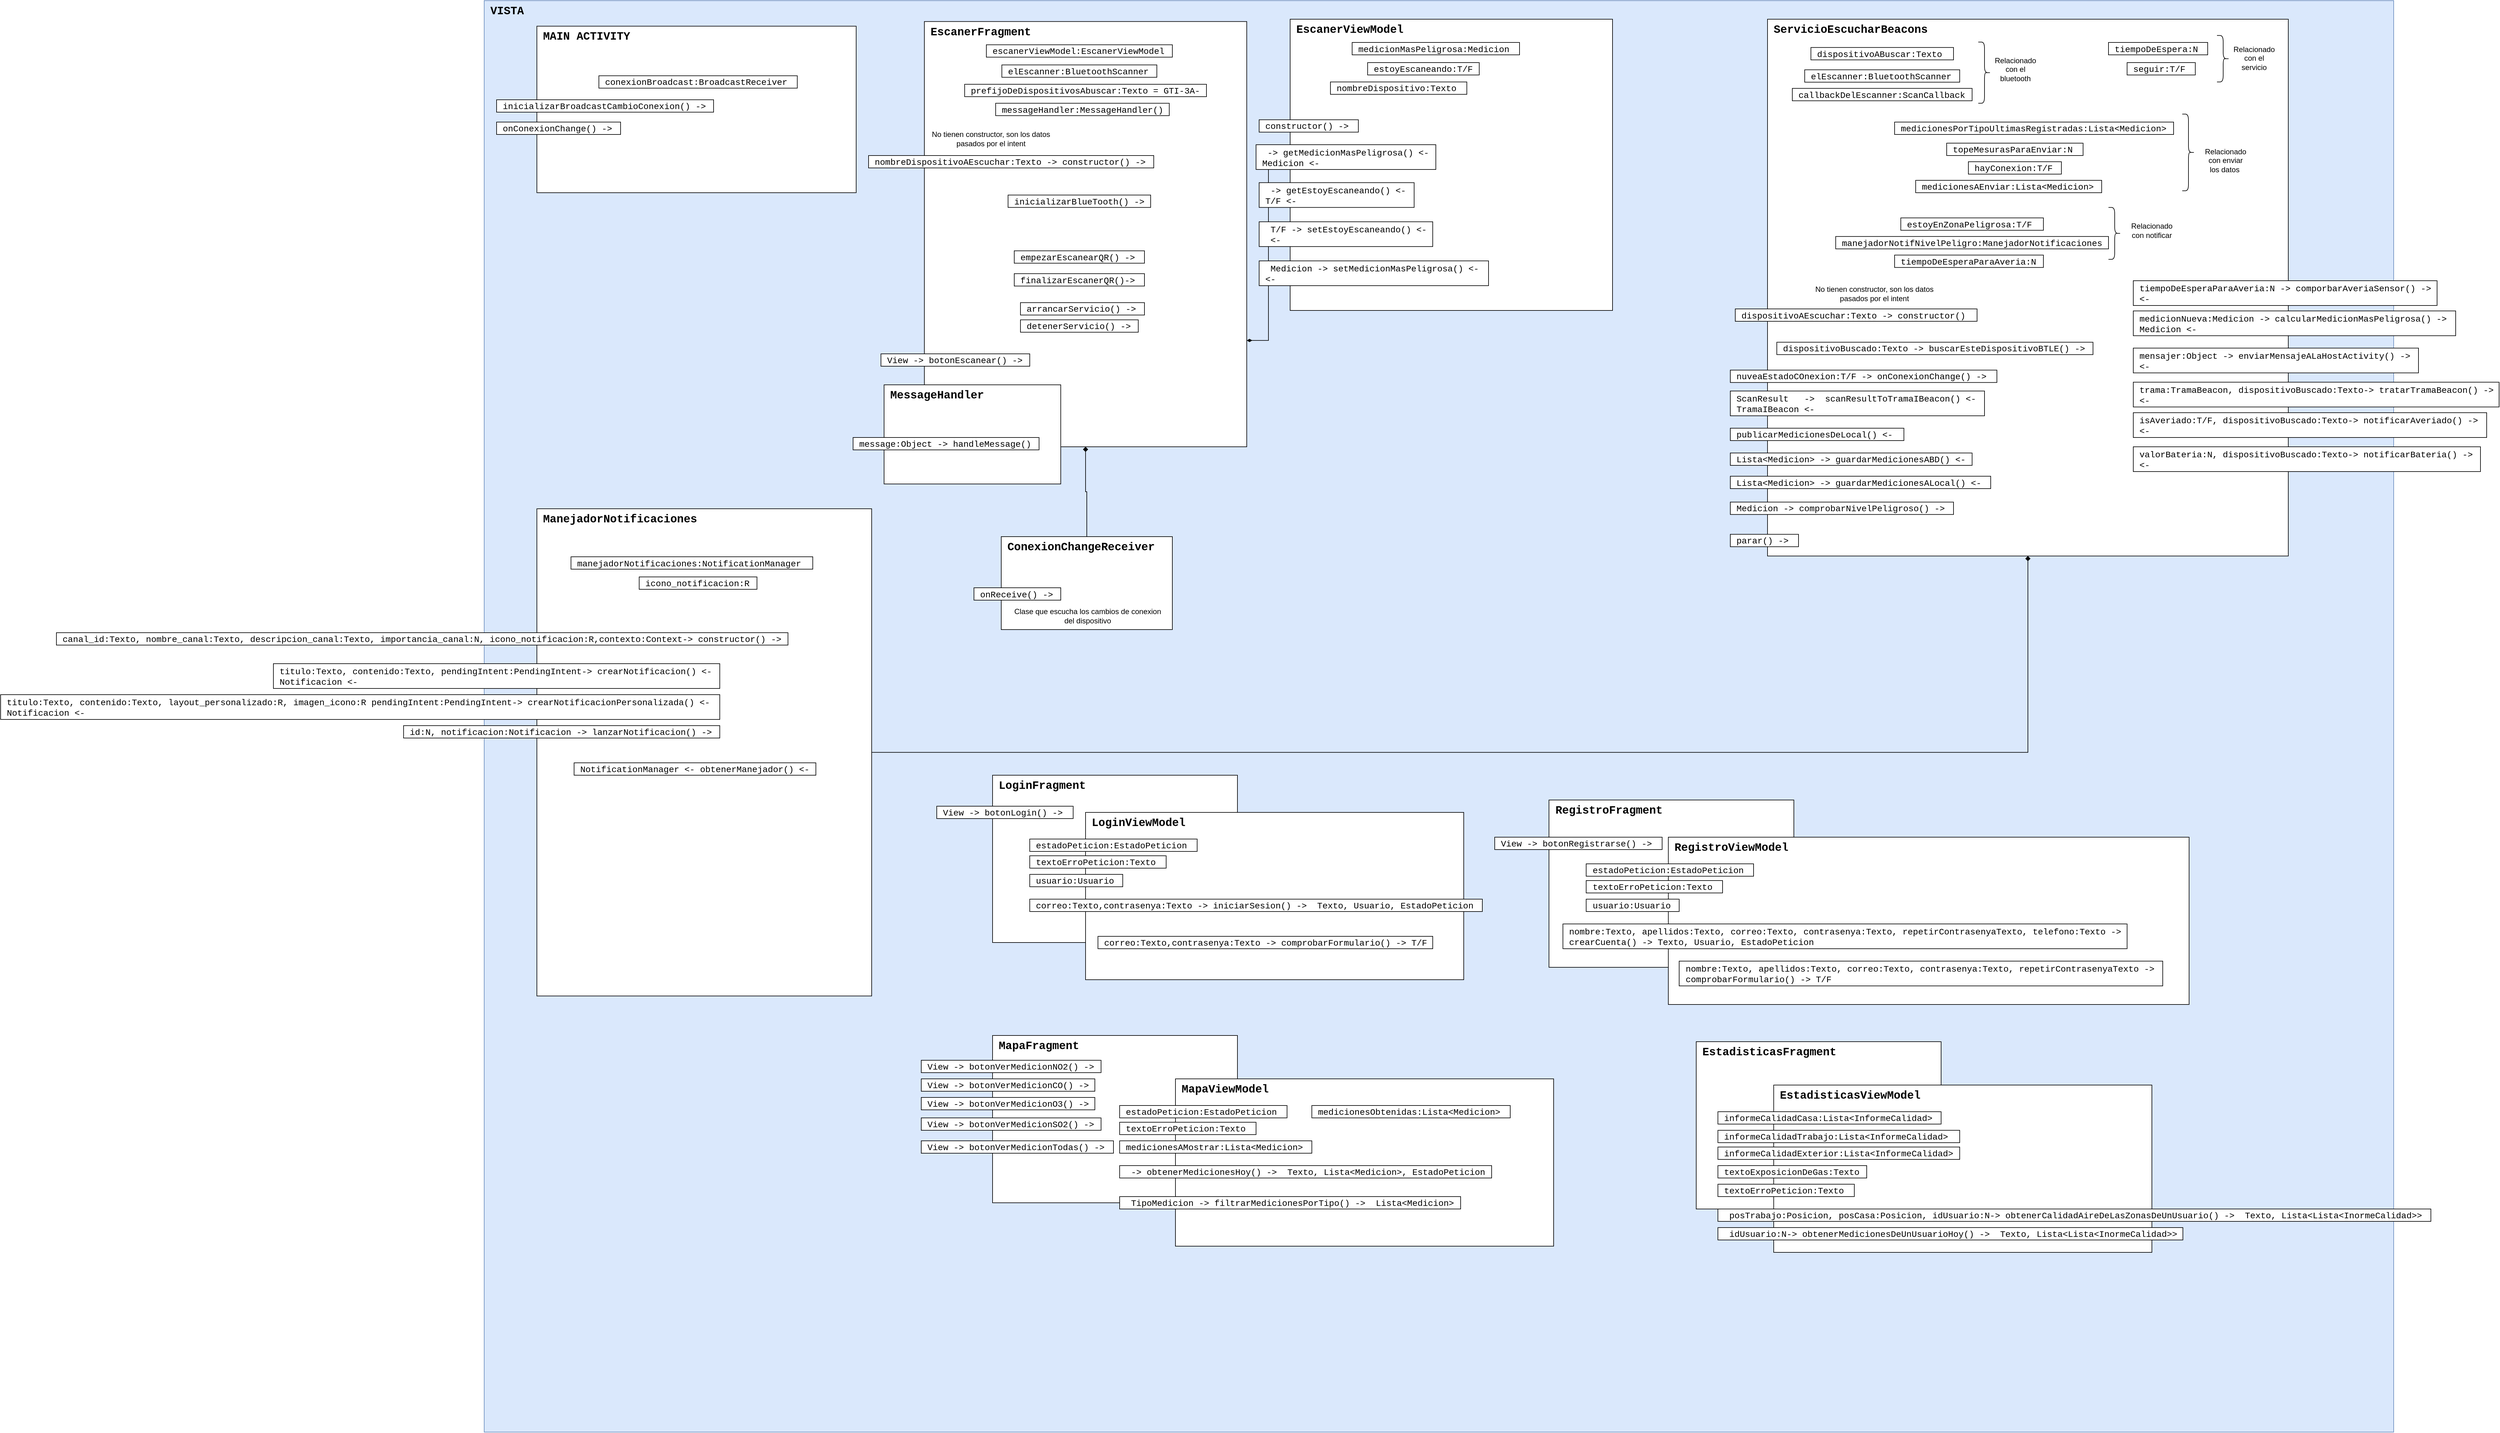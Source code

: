 <mxfile version="15.4.0" type="device" pages="3"><diagram id="PpjksCAnFLQo5MEk05Up" name="DiagramaClasesVista"><mxGraphModel dx="3505" dy="-577" grid="1" gridSize="10" guides="1" tooltips="1" connect="1" arrows="1" fold="1" page="1" pageScale="1" pageWidth="827" pageHeight="1169" math="0" shadow="0"><root><mxCell id="h6xq6ObweR7oOw_CMEho-0"/><mxCell id="h6xq6ObweR7oOw_CMEho-1" parent="h6xq6ObweR7oOw_CMEho-0"/><mxCell id="h6xq6ObweR7oOw_CMEho-2" value="&lt;font face=&quot;Courier New&quot; size=&quot;1&quot;&gt;&lt;b style=&quot;font-size: 18px&quot;&gt;VISTA&lt;/b&gt;&lt;/font&gt;" style="rounded=0;whiteSpace=wrap;html=1;align=left;verticalAlign=top;spacingLeft=8;fillColor=#dae8fc;strokeColor=#6c8ebf;" parent="h6xq6ObweR7oOw_CMEho-1" vertex="1"><mxGeometry x="-1150" y="1560" width="3080" height="2310" as="geometry"/></mxCell><mxCell id="7HUaOy2gCrgRgVekD7Pm-0" value="&lt;font face=&quot;Courier New&quot;&gt;&lt;span style=&quot;font-size: 18px&quot;&gt;&lt;b&gt;LoginFragment&lt;/b&gt;&lt;/span&gt;&lt;/font&gt;" style="rounded=0;whiteSpace=wrap;html=1;align=left;verticalAlign=top;spacingLeft=8;" parent="h6xq6ObweR7oOw_CMEho-1" vertex="1"><mxGeometry x="-330" y="2810" width="395" height="270" as="geometry"/></mxCell><mxCell id="h6xq6ObweR7oOw_CMEho-3" value="&lt;font face=&quot;Courier New&quot;&gt;&lt;span style=&quot;font-size: 18px&quot;&gt;&lt;b&gt;EscanerFragment&lt;/b&gt;&lt;/span&gt;&lt;/font&gt;" style="rounded=0;whiteSpace=wrap;html=1;align=left;verticalAlign=top;spacingLeft=8;" parent="h6xq6ObweR7oOw_CMEho-1" vertex="1"><mxGeometry x="-440" y="1593.75" width="520" height="686.25" as="geometry"/></mxCell><mxCell id="h6xq6ObweR7oOw_CMEho-4" value="&lt;font face=&quot;Courier New&quot; size=&quot;1&quot;&gt;&lt;b style=&quot;font-size: 18px&quot;&gt;MAIN ACTIVITY&lt;/b&gt;&lt;/font&gt;" style="rounded=0;whiteSpace=wrap;html=1;align=left;verticalAlign=top;spacingLeft=8;" parent="h6xq6ObweR7oOw_CMEho-1" vertex="1"><mxGeometry x="-1065" y="1601.25" width="515" height="268.75" as="geometry"/></mxCell><mxCell id="h6xq6ObweR7oOw_CMEho-5" value="&lt;span style=&quot;font-size: 14px&quot;&gt;elEscanner:BluetoothScanner&lt;br&gt;&lt;/span&gt;" style="rounded=0;whiteSpace=wrap;html=1;align=left;fontFamily=Courier New;autosize=1;spacingTop=2;spacingLeft=8;" parent="h6xq6ObweR7oOw_CMEho-1" vertex="1"><mxGeometry x="-315" y="1663.75" width="250" height="20" as="geometry"/></mxCell><mxCell id="h6xq6ObweR7oOw_CMEho-9" value="&lt;font style=&quot;font-size: 14px&quot;&gt;inicializarBlueTooth() -&amp;gt;&lt;/font&gt;" style="rounded=0;whiteSpace=wrap;html=1;align=left;fontFamily=Courier New;autosize=1;spacingTop=2;spacingLeft=8;" parent="h6xq6ObweR7oOw_CMEho-1" vertex="1"><mxGeometry x="-305" y="1873.75" width="230" height="20" as="geometry"/></mxCell><mxCell id="h6xq6ObweR7oOw_CMEho-10" value="&lt;font face=&quot;Courier New&quot; size=&quot;1&quot;&gt;&lt;b style=&quot;font-size: 18px&quot;&gt;ServicioEscucharBeacons&lt;/b&gt;&lt;/font&gt;" style="rounded=0;whiteSpace=wrap;html=1;align=left;verticalAlign=top;spacingLeft=8;" parent="h6xq6ObweR7oOw_CMEho-1" vertex="1"><mxGeometry x="920" y="1590" width="840" height="866.25" as="geometry"/></mxCell><mxCell id="h6xq6ObweR7oOw_CMEho-11" value="&lt;span style=&quot;font-size: 14px&quot;&gt;seguir:T/F&lt;br&gt;&lt;/span&gt;" style="rounded=0;whiteSpace=wrap;html=1;align=left;fontFamily=Courier New;autosize=1;spacingTop=2;spacingLeft=8;" parent="h6xq6ObweR7oOw_CMEho-1" vertex="1"><mxGeometry x="1500" y="1660" width="110" height="20" as="geometry"/></mxCell><mxCell id="h6xq6ObweR7oOw_CMEho-12" value="&lt;font style=&quot;font-size: 14px&quot;&gt;parar() -&amp;gt;&lt;/font&gt;" style="rounded=0;whiteSpace=wrap;html=1;align=left;fontFamily=Courier New;autosize=1;spacingTop=2;spacingLeft=8;" parent="h6xq6ObweR7oOw_CMEho-1" vertex="1"><mxGeometry x="860" y="2421.25" width="110" height="20" as="geometry"/></mxCell><mxCell id="h6xq6ObweR7oOw_CMEho-13" value="&lt;font style=&quot;font-size: 14px&quot;&gt;dispositivoAEscuchar:Texto -&amp;gt; constructor()&lt;/font&gt;" style="rounded=0;whiteSpace=wrap;html=1;align=left;fontFamily=Courier New;autosize=1;spacingTop=2;spacingLeft=8;" parent="h6xq6ObweR7oOw_CMEho-1" vertex="1"><mxGeometry x="868" y="2057.5" width="390" height="20" as="geometry"/></mxCell><mxCell id="h6xq6ObweR7oOw_CMEho-15" value="&lt;span style=&quot;font-size: 14px&quot;&gt;tiempoDeEspera:N&lt;br&gt;&lt;/span&gt;" style="rounded=0;whiteSpace=wrap;html=1;align=left;fontFamily=Courier New;autosize=1;spacingTop=2;spacingLeft=8;" parent="h6xq6ObweR7oOw_CMEho-1" vertex="1"><mxGeometry x="1470" y="1627.5" width="160" height="20" as="geometry"/></mxCell><mxCell id="h6xq6ObweR7oOw_CMEho-19" value="&lt;span style=&quot;font-size: 14px&quot;&gt;dispositivoABuscar:Texto&lt;/span&gt;" style="rounded=0;whiteSpace=wrap;html=1;align=left;fontFamily=Courier New;autosize=1;spacingTop=2;spacingLeft=8;" parent="h6xq6ObweR7oOw_CMEho-1" vertex="1"><mxGeometry x="990" y="1635.63" width="230" height="20" as="geometry"/></mxCell><mxCell id="h6xq6ObweR7oOw_CMEho-21" style="edgeStyle=orthogonalEdgeStyle;rounded=0;orthogonalLoop=1;jettySize=auto;html=1;endArrow=diamond;endFill=1;" parent="h6xq6ObweR7oOw_CMEho-1" source="h6xq6ObweR7oOw_CMEho-22" target="h6xq6ObweR7oOw_CMEho-3" edge="1"><mxGeometry relative="1" as="geometry"/></mxCell><mxCell id="h6xq6ObweR7oOw_CMEho-22" value="&lt;font face=&quot;Courier New&quot; size=&quot;1&quot;&gt;&lt;b style=&quot;font-size: 18px&quot;&gt;ConexionChangeReceiver&lt;/b&gt;&lt;/font&gt;" style="rounded=0;whiteSpace=wrap;html=1;align=left;verticalAlign=top;spacingLeft=8;" parent="h6xq6ObweR7oOw_CMEho-1" vertex="1"><mxGeometry x="-316" y="2425" width="276" height="150" as="geometry"/></mxCell><mxCell id="h6xq6ObweR7oOw_CMEho-23" value="&lt;span style=&quot;font-size: 14px&quot;&gt;onReceive() -&amp;gt;&lt;br&gt;&lt;/span&gt;" style="rounded=0;whiteSpace=wrap;html=1;align=left;fontFamily=Courier New;autosize=1;spacingTop=2;spacingLeft=8;" parent="h6xq6ObweR7oOw_CMEho-1" vertex="1"><mxGeometry x="-360" y="2507.5" width="140" height="20" as="geometry"/></mxCell><mxCell id="h6xq6ObweR7oOw_CMEho-24" value="&lt;font style=&quot;font-size: 14px&quot;&gt;inicializarBroadcastCambioConexion() -&amp;gt;&lt;/font&gt;" style="rounded=0;whiteSpace=wrap;html=1;align=left;fontFamily=Courier New;autosize=1;spacingTop=2;spacingLeft=8;" parent="h6xq6ObweR7oOw_CMEho-1" vertex="1"><mxGeometry x="-1130" y="1720" width="350" height="20" as="geometry"/></mxCell><mxCell id="h6xq6ObweR7oOw_CMEho-25" value="&lt;font style=&quot;font-size: 14px&quot;&gt;onConexionChange() -&amp;gt;&lt;/font&gt;" style="rounded=0;whiteSpace=wrap;html=1;align=left;fontFamily=Courier New;autosize=1;spacingTop=2;spacingLeft=8;" parent="h6xq6ObweR7oOw_CMEho-1" vertex="1"><mxGeometry x="-1130" y="1756" width="200" height="20" as="geometry"/></mxCell><mxCell id="h6xq6ObweR7oOw_CMEho-26" value="&lt;font style=&quot;font-size: 14px&quot;&gt;ScanResult&amp;nbsp; &amp;nbsp;-&amp;gt;&amp;nbsp; scanResultToTramaIBeacon() &amp;lt;-&lt;br&gt;TramaIBeacon &amp;lt;-&lt;br&gt;&lt;/font&gt;" style="rounded=0;whiteSpace=wrap;html=1;align=left;fontFamily=Courier New;autosize=1;spacingTop=2;spacingLeft=8;" parent="h6xq6ObweR7oOw_CMEho-1" vertex="1"><mxGeometry x="860" y="2190" width="410" height="40" as="geometry"/></mxCell><mxCell id="h6xq6ObweR7oOw_CMEho-27" value="Clase que escucha los cambios de conexion &lt;br&gt;del dispositivo" style="text;html=1;align=center;verticalAlign=middle;resizable=0;points=[];autosize=1;strokeColor=none;fillColor=none;" parent="h6xq6ObweR7oOw_CMEho-1" vertex="1"><mxGeometry x="-302" y="2537.5" width="250" height="30" as="geometry"/></mxCell><mxCell id="h6xq6ObweR7oOw_CMEho-28" value="&lt;span style=&quot;font-size: 14px&quot;&gt;conexionBroadcast:BroadcastReceiver&lt;/span&gt;" style="rounded=0;whiteSpace=wrap;html=1;align=left;fontFamily=Courier New;autosize=1;spacingTop=2;spacingLeft=8;" parent="h6xq6ObweR7oOw_CMEho-1" vertex="1"><mxGeometry x="-965" y="1681.25" width="320" height="20" as="geometry"/></mxCell><mxCell id="h6xq6ObweR7oOw_CMEho-29" value="&lt;font style=&quot;font-size: 14px&quot;&gt;publicarMedicionesDeLocal() &amp;lt;-&lt;/font&gt;" style="rounded=0;whiteSpace=wrap;html=1;align=left;fontFamily=Courier New;autosize=1;spacingTop=2;spacingLeft=8;" parent="h6xq6ObweR7oOw_CMEho-1" vertex="1"><mxGeometry x="860" y="2250" width="280" height="20" as="geometry"/></mxCell><mxCell id="h6xq6ObweR7oOw_CMEho-30" value="&lt;font style=&quot;font-size: 14px&quot;&gt;Lista&amp;lt;Medicion&amp;gt; -&amp;gt; guardarMedicionesABD() &amp;lt;-&lt;/font&gt;" style="rounded=0;whiteSpace=wrap;html=1;align=left;fontFamily=Courier New;autosize=1;spacingTop=2;spacingLeft=8;" parent="h6xq6ObweR7oOw_CMEho-1" vertex="1"><mxGeometry x="860" y="2290" width="390" height="20" as="geometry"/></mxCell><mxCell id="h6xq6ObweR7oOw_CMEho-31" value="&lt;font style=&quot;font-size: 14px&quot;&gt;Lista&amp;lt;Medicion&amp;gt; -&amp;gt; guardarMedicionesALocal() &amp;lt;-&lt;/font&gt;" style="rounded=0;whiteSpace=wrap;html=1;align=left;fontFamily=Courier New;autosize=1;spacingTop=2;spacingLeft=8;" parent="h6xq6ObweR7oOw_CMEho-1" vertex="1"><mxGeometry x="860" y="2327.5" width="420" height="20" as="geometry"/></mxCell><mxCell id="h6xq6ObweR7oOw_CMEho-32" value="&lt;span style=&quot;font-size: 14px&quot;&gt;prefijoDeDispositivosAbuscar:Texto = GTI-3A-&lt;/span&gt;" style="rounded=0;whiteSpace=wrap;html=1;align=left;fontFamily=Courier New;autosize=1;spacingTop=2;spacingLeft=8;" parent="h6xq6ObweR7oOw_CMEho-1" vertex="1"><mxGeometry x="-375" y="1695" width="390" height="20" as="geometry"/></mxCell><mxCell id="h6xq6ObweR7oOw_CMEho-35" value="&lt;font style=&quot;font-size: 14px&quot;&gt;arrancarServicio() -&amp;gt;&lt;/font&gt;" style="rounded=0;whiteSpace=wrap;html=1;align=left;fontFamily=Courier New;autosize=1;spacingTop=2;spacingLeft=8;" parent="h6xq6ObweR7oOw_CMEho-1" vertex="1"><mxGeometry x="-285" y="2047.38" width="200" height="20" as="geometry"/></mxCell><mxCell id="h6xq6ObweR7oOw_CMEho-38" value="&lt;font style=&quot;font-size: 14px&quot;&gt;nombreDispositivoAEscuchar:Texto -&amp;gt; constructor() -&amp;gt;&lt;/font&gt;" style="rounded=0;whiteSpace=wrap;html=1;align=left;fontFamily=Courier New;autosize=1;spacingTop=2;spacingLeft=8;" parent="h6xq6ObweR7oOw_CMEho-1" vertex="1"><mxGeometry x="-530" y="1810" width="460" height="20" as="geometry"/></mxCell><mxCell id="h6xq6ObweR7oOw_CMEho-39" value="No tienen constructor, son los datos pasados por el intent" style="text;html=1;strokeColor=none;fillColor=none;align=center;verticalAlign=middle;whiteSpace=wrap;rounded=0;" parent="h6xq6ObweR7oOw_CMEho-1" vertex="1"><mxGeometry x="-435" y="1772.5" width="205" height="20" as="geometry"/></mxCell><mxCell id="h6xq6ObweR7oOw_CMEho-40" value="&lt;span style=&quot;font-size: 14px&quot;&gt;topeMesurasParaEnviar:N&lt;/span&gt;" style="rounded=0;whiteSpace=wrap;html=1;align=left;fontFamily=Courier New;autosize=1;spacingTop=2;spacingLeft=8;" parent="h6xq6ObweR7oOw_CMEho-1" vertex="1"><mxGeometry x="1209" y="1790" width="220" height="20" as="geometry"/></mxCell><mxCell id="h6xq6ObweR7oOw_CMEho-41" value="&lt;span style=&quot;font-size: 14px&quot;&gt;hayConexion:T/F&lt;/span&gt;" style="rounded=0;whiteSpace=wrap;html=1;align=left;fontFamily=Courier New;autosize=1;spacingTop=2;spacingLeft=8;" parent="h6xq6ObweR7oOw_CMEho-1" vertex="1"><mxGeometry x="1244" y="1820" width="150" height="20" as="geometry"/></mxCell><mxCell id="h6xq6ObweR7oOw_CMEho-42" value="&lt;span style=&quot;font-size: 14px&quot;&gt;medicionesAEnviar:Lista&amp;lt;Medicion&amp;gt;&lt;/span&gt;" style="rounded=0;whiteSpace=wrap;html=1;align=left;fontFamily=Courier New;autosize=1;spacingTop=2;spacingLeft=8;" parent="h6xq6ObweR7oOw_CMEho-1" vertex="1"><mxGeometry x="1159" y="1850" width="300" height="20" as="geometry"/></mxCell><mxCell id="h6xq6ObweR7oOw_CMEho-43" value="No tienen constructor, son los datos pasados por el intent" style="text;html=1;strokeColor=none;fillColor=none;align=center;verticalAlign=middle;whiteSpace=wrap;rounded=0;" parent="h6xq6ObweR7oOw_CMEho-1" vertex="1"><mxGeometry x="990" y="2022.5" width="205" height="20" as="geometry"/></mxCell><mxCell id="h6xq6ObweR7oOw_CMEho-44" value="&lt;font style=&quot;font-size: 14px&quot;&gt;nuveaEstadoCOnexion:T/F -&amp;gt; onConexionChange() -&amp;gt;&lt;/font&gt;" style="rounded=0;whiteSpace=wrap;html=1;align=left;fontFamily=Courier New;autosize=1;spacingTop=2;spacingLeft=8;" parent="h6xq6ObweR7oOw_CMEho-1" vertex="1"><mxGeometry x="860" y="2156.25" width="430" height="20" as="geometry"/></mxCell><mxCell id="h6xq6ObweR7oOw_CMEho-45" value="&lt;font style=&quot;font-size: 14px&quot;&gt;dispositivoBuscado:Texto -&amp;gt; buscarEsteDispositivoBTLE() -&amp;gt;&lt;/font&gt;" style="rounded=0;whiteSpace=wrap;html=1;align=left;fontFamily=Courier New;autosize=1;spacingTop=2;spacingLeft=8;" parent="h6xq6ObweR7oOw_CMEho-1" vertex="1"><mxGeometry x="935" y="2111.25" width="510" height="20" as="geometry"/></mxCell><mxCell id="h6xq6ObweR7oOw_CMEho-46" value="&lt;span style=&quot;font-size: 14px&quot;&gt;elEscanner:BluetoothScanner&lt;br&gt;&lt;/span&gt;" style="rounded=0;whiteSpace=wrap;html=1;align=left;fontFamily=Courier New;autosize=1;spacingTop=2;spacingLeft=8;" parent="h6xq6ObweR7oOw_CMEho-1" vertex="1"><mxGeometry x="980" y="1671.63" width="250" height="20" as="geometry"/></mxCell><mxCell id="h6xq6ObweR7oOw_CMEho-47" value="&lt;span style=&quot;font-size: 14px&quot;&gt;callbackDelEscanner:ScanCallback&lt;br&gt;&lt;/span&gt;" style="rounded=0;whiteSpace=wrap;html=1;align=left;fontFamily=Courier New;autosize=1;spacingTop=2;spacingLeft=8;" parent="h6xq6ObweR7oOw_CMEho-1" vertex="1"><mxGeometry x="960" y="1701.63" width="290" height="20" as="geometry"/></mxCell><mxCell id="Y1J-NYwOTmfHycNstFu0-12" style="edgeStyle=orthogonalEdgeStyle;rounded=0;orthogonalLoop=1;jettySize=auto;html=1;entryX=0.5;entryY=1;entryDx=0;entryDy=0;endArrow=diamond;endFill=1;" parent="h6xq6ObweR7oOw_CMEho-1" source="5IXQNlhrEMycfJezbHaf-0" target="h6xq6ObweR7oOw_CMEho-10" edge="1"><mxGeometry relative="1" as="geometry"/></mxCell><mxCell id="5IXQNlhrEMycfJezbHaf-0" value="&lt;font face=&quot;Courier New&quot; size=&quot;1&quot;&gt;&lt;b style=&quot;font-size: 18px&quot;&gt;ManejadorNotificaciones&lt;/b&gt;&lt;/font&gt;" style="rounded=0;whiteSpace=wrap;html=1;align=left;verticalAlign=top;spacingLeft=8;" parent="h6xq6ObweR7oOw_CMEho-1" vertex="1"><mxGeometry x="-1065" y="2380" width="540" height="786.25" as="geometry"/></mxCell><mxCell id="5IXQNlhrEMycfJezbHaf-1" value="&lt;font style=&quot;font-size: 14px&quot;&gt;canal_id:Texto, nombre_canal:Texto, descripcion_canal:Texto, importancia_canal:N, icono_notificacion:R,contexto:Context-&amp;gt; constructor() -&amp;gt;&lt;/font&gt;" style="rounded=0;whiteSpace=wrap;html=1;align=left;fontFamily=Courier New;autosize=1;spacingTop=2;spacingLeft=8;" parent="h6xq6ObweR7oOw_CMEho-1" vertex="1"><mxGeometry x="-1840" y="2580" width="1180" height="20" as="geometry"/></mxCell><mxCell id="5IXQNlhrEMycfJezbHaf-2" value="&lt;span style=&quot;font-size: 14px&quot;&gt;manejadorNotificaciones:NotificationManager&lt;br&gt;&lt;/span&gt;" style="rounded=0;whiteSpace=wrap;html=1;align=left;fontFamily=Courier New;autosize=1;spacingTop=2;spacingLeft=8;" parent="h6xq6ObweR7oOw_CMEho-1" vertex="1"><mxGeometry x="-1010" y="2457.5" width="390" height="20" as="geometry"/></mxCell><mxCell id="5IXQNlhrEMycfJezbHaf-3" value="&lt;span style=&quot;font-size: 14px&quot;&gt;icono_notificacion:R&lt;br&gt;&lt;/span&gt;" style="rounded=0;whiteSpace=wrap;html=1;align=left;fontFamily=Courier New;autosize=1;spacingTop=2;spacingLeft=8;" parent="h6xq6ObweR7oOw_CMEho-1" vertex="1"><mxGeometry x="-900" y="2490" width="190" height="20" as="geometry"/></mxCell><mxCell id="5IXQNlhrEMycfJezbHaf-4" value="&lt;font style=&quot;font-size: 14px&quot;&gt;titulo:Texto, contenido:Texto, pendingIntent:PendingIntent-&amp;gt; crearNotificacion() &amp;lt;-&lt;br&gt;Notificacion &amp;lt;-&lt;br&gt;&lt;/font&gt;" style="rounded=0;whiteSpace=wrap;html=1;align=left;fontFamily=Courier New;autosize=1;spacingTop=2;spacingLeft=8;" parent="h6xq6ObweR7oOw_CMEho-1" vertex="1"><mxGeometry x="-1490" y="2630" width="720" height="40" as="geometry"/></mxCell><mxCell id="5IXQNlhrEMycfJezbHaf-5" value="&lt;font style=&quot;font-size: 14px&quot;&gt;titulo:Texto, contenido:Texto, layout_personalizado:R, imagen_icono:R pendingIntent:PendingIntent-&amp;gt; crearNotificacionPersonalizada() &amp;lt;-&lt;br&gt;Notificacion &amp;lt;-&lt;/font&gt;" style="rounded=0;whiteSpace=wrap;html=1;align=left;fontFamily=Courier New;autosize=1;spacingTop=2;spacingLeft=8;" parent="h6xq6ObweR7oOw_CMEho-1" vertex="1"><mxGeometry x="-1930" y="2680" width="1160" height="40" as="geometry"/></mxCell><mxCell id="5IXQNlhrEMycfJezbHaf-6" value="&lt;font style=&quot;font-size: 14px&quot;&gt;id:N, notificacion:Notificacion -&amp;gt; lanzarNotificacion() -&amp;gt;&lt;/font&gt;" style="rounded=0;whiteSpace=wrap;html=1;align=left;fontFamily=Courier New;autosize=1;spacingTop=2;spacingLeft=8;" parent="h6xq6ObweR7oOw_CMEho-1" vertex="1"><mxGeometry x="-1280" y="2730" width="510" height="20" as="geometry"/></mxCell><mxCell id="5IXQNlhrEMycfJezbHaf-7" value="&lt;font style=&quot;font-size: 14px&quot;&gt;NotificationManager &amp;lt;- obtenerManejador() &amp;lt;-&lt;/font&gt;" style="rounded=0;whiteSpace=wrap;html=1;align=left;fontFamily=Courier New;autosize=1;spacingTop=2;spacingLeft=8;" parent="h6xq6ObweR7oOw_CMEho-1" vertex="1"><mxGeometry x="-1005" y="2790" width="390" height="20" as="geometry"/></mxCell><mxCell id="4aO5NuHxaXDIMx0ZBlGS-0" value="&lt;font style=&quot;font-size: 14px&quot;&gt;Medicion -&amp;gt; comprobarNivelPeligroso() -&amp;gt;&lt;/font&gt;" style="rounded=0;whiteSpace=wrap;html=1;align=left;fontFamily=Courier New;autosize=1;spacingTop=2;spacingLeft=8;" parent="h6xq6ObweR7oOw_CMEho-1" vertex="1"><mxGeometry x="860" y="2369.25" width="360" height="20" as="geometry"/></mxCell><mxCell id="Y1J-NYwOTmfHycNstFu0-2" value="&lt;span style=&quot;font-size: 14px&quot;&gt;estoyEnZonaPeligrosa:T/F&lt;/span&gt;" style="rounded=0;whiteSpace=wrap;html=1;align=left;fontFamily=Courier New;autosize=1;spacingTop=2;spacingLeft=8;" parent="h6xq6ObweR7oOw_CMEho-1" vertex="1"><mxGeometry x="1135" y="1910.63" width="230" height="20" as="geometry"/></mxCell><mxCell id="Y1J-NYwOTmfHycNstFu0-3" value="&lt;span style=&quot;font-size: 14px&quot;&gt;manejadorNotifNivelPeligro:&lt;/span&gt;&lt;span style=&quot;font-size: 14px&quot;&gt;ManejadorNotificaciones&lt;/span&gt;" style="rounded=0;whiteSpace=wrap;html=1;align=left;fontFamily=Courier New;autosize=1;spacingTop=2;spacingLeft=8;" parent="h6xq6ObweR7oOw_CMEho-1" vertex="1"><mxGeometry x="1030" y="1940.63" width="440" height="20" as="geometry"/></mxCell><mxCell id="Y1J-NYwOTmfHycNstFu0-4" value="" style="shape=curlyBracket;whiteSpace=wrap;html=1;rounded=1;flipH=1;" parent="h6xq6ObweR7oOw_CMEho-1" vertex="1"><mxGeometry x="1645" y="1616.25" width="20" height="75" as="geometry"/></mxCell><mxCell id="Y1J-NYwOTmfHycNstFu0-5" value="" style="shape=curlyBracket;whiteSpace=wrap;html=1;rounded=1;flipH=1;" parent="h6xq6ObweR7oOw_CMEho-1" vertex="1"><mxGeometry x="1260" y="1626.88" width="20" height="98.75" as="geometry"/></mxCell><mxCell id="Y1J-NYwOTmfHycNstFu0-6" value="" style="shape=curlyBracket;whiteSpace=wrap;html=1;rounded=1;flipH=1;" parent="h6xq6ObweR7oOw_CMEho-1" vertex="1"><mxGeometry x="1589" y="1743.13" width="20" height="123.75" as="geometry"/></mxCell><mxCell id="Y1J-NYwOTmfHycNstFu0-7" value="" style="shape=curlyBracket;whiteSpace=wrap;html=1;rounded=1;flipH=1;" parent="h6xq6ObweR7oOw_CMEho-1" vertex="1"><mxGeometry x="1470" y="1893.75" width="20" height="83.75" as="geometry"/></mxCell><mxCell id="Y1J-NYwOTmfHycNstFu0-8" value="Relacionado con el servicio" style="text;html=1;strokeColor=none;fillColor=none;align=center;verticalAlign=middle;whiteSpace=wrap;rounded=0;" parent="h6xq6ObweR7oOw_CMEho-1" vertex="1"><mxGeometry x="1675" y="1637.5" width="60" height="30" as="geometry"/></mxCell><mxCell id="Y1J-NYwOTmfHycNstFu0-9" value="Relacionado con el bluetooth" style="text;html=1;strokeColor=none;fillColor=none;align=center;verticalAlign=middle;whiteSpace=wrap;rounded=0;" parent="h6xq6ObweR7oOw_CMEho-1" vertex="1"><mxGeometry x="1290" y="1655.63" width="60" height="30" as="geometry"/></mxCell><mxCell id="Y1J-NYwOTmfHycNstFu0-10" value="Relacionado con enviar los datos&amp;nbsp;" style="text;html=1;strokeColor=none;fillColor=none;align=center;verticalAlign=middle;whiteSpace=wrap;rounded=0;" parent="h6xq6ObweR7oOw_CMEho-1" vertex="1"><mxGeometry x="1629" y="1803.13" width="60" height="30" as="geometry"/></mxCell><mxCell id="Y1J-NYwOTmfHycNstFu0-11" value="Relacionado con notificar" style="text;html=1;strokeColor=none;fillColor=none;align=center;verticalAlign=middle;whiteSpace=wrap;rounded=0;" parent="h6xq6ObweR7oOw_CMEho-1" vertex="1"><mxGeometry x="1510" y="1915.63" width="60" height="30" as="geometry"/></mxCell><mxCell id="rrP0NGSzJtUWKgSqBUqv-0" value="&lt;span style=&quot;font-size: 14px&quot;&gt;escanerViewModel:EscanerViewModel&lt;br&gt;&lt;/span&gt;" style="rounded=0;whiteSpace=wrap;html=1;align=left;fontFamily=Courier New;autosize=1;spacingTop=2;spacingLeft=8;" parent="h6xq6ObweR7oOw_CMEho-1" vertex="1"><mxGeometry x="-340" y="1631.25" width="300" height="20" as="geometry"/></mxCell><mxCell id="rrP0NGSzJtUWKgSqBUqv-2" value="&lt;font style=&quot;font-size: 14px&quot;&gt;empezarEscanearQR() -&amp;gt;&lt;/font&gt;" style="rounded=0;whiteSpace=wrap;html=1;align=left;fontFamily=Courier New;autosize=1;spacingTop=2;spacingLeft=8;" parent="h6xq6ObweR7oOw_CMEho-1" vertex="1"><mxGeometry x="-295" y="1963.75" width="210" height="20" as="geometry"/></mxCell><mxCell id="rrP0NGSzJtUWKgSqBUqv-3" value="&lt;font style=&quot;font-size: 14px&quot;&gt;finalizarEscanerQR()-&amp;gt;&lt;/font&gt;" style="rounded=0;whiteSpace=wrap;html=1;align=left;fontFamily=Courier New;autosize=1;spacingTop=2;spacingLeft=8;" parent="h6xq6ObweR7oOw_CMEho-1" vertex="1"><mxGeometry x="-295" y="2000.62" width="210" height="20" as="geometry"/></mxCell><mxCell id="rrP0NGSzJtUWKgSqBUqv-5" value="&lt;font style=&quot;font-size: 14px&quot;&gt;detenerServicio() -&amp;gt;&lt;/font&gt;" style="rounded=0;whiteSpace=wrap;html=1;align=left;fontFamily=Courier New;autosize=1;spacingTop=2;spacingLeft=8;" parent="h6xq6ObweR7oOw_CMEho-1" vertex="1"><mxGeometry x="-285" y="2075.13" width="190" height="20" as="geometry"/></mxCell><mxCell id="rrP0NGSzJtUWKgSqBUqv-6" value="&lt;span style=&quot;font-size: 14px&quot;&gt;messageHandler:MessageHandler()&lt;/span&gt;" style="rounded=0;whiteSpace=wrap;html=1;align=left;fontFamily=Courier New;autosize=1;spacingTop=2;spacingLeft=8;" parent="h6xq6ObweR7oOw_CMEho-1" vertex="1"><mxGeometry x="-325" y="1725.63" width="280" height="20" as="geometry"/></mxCell><mxCell id="rrP0NGSzJtUWKgSqBUqv-7" value="&lt;font face=&quot;Courier New&quot;&gt;&lt;span style=&quot;font-size: 18px&quot;&gt;&lt;b&gt;MessageHandler&lt;/b&gt;&lt;/span&gt;&lt;/font&gt;" style="rounded=0;whiteSpace=wrap;html=1;align=left;verticalAlign=top;spacingLeft=8;" parent="h6xq6ObweR7oOw_CMEho-1" vertex="1"><mxGeometry x="-505" y="2180" width="285" height="160" as="geometry"/></mxCell><mxCell id="rrP0NGSzJtUWKgSqBUqv-8" value="&lt;font style=&quot;font-size: 14px&quot;&gt;View -&amp;gt; botonEscanear() -&amp;gt;&lt;/font&gt;" style="rounded=0;whiteSpace=wrap;html=1;align=left;fontFamily=Courier New;autosize=1;spacingTop=2;spacingLeft=8;" parent="h6xq6ObweR7oOw_CMEho-1" vertex="1"><mxGeometry x="-510" y="2130" width="240" height="20" as="geometry"/></mxCell><mxCell id="h6xq6ObweR7oOw_CMEho-36" value="&lt;font style=&quot;font-size: 14px&quot;&gt;message:Object -&amp;gt; handleMessage()&lt;/font&gt;" style="rounded=0;whiteSpace=wrap;html=1;align=left;fontFamily=Courier New;autosize=1;spacingTop=2;spacingLeft=8;" parent="h6xq6ObweR7oOw_CMEho-1" vertex="1"><mxGeometry x="-555" y="2265" width="300" height="20" as="geometry"/></mxCell><mxCell id="rrP0NGSzJtUWKgSqBUqv-30" style="edgeStyle=orthogonalEdgeStyle;rounded=0;orthogonalLoop=1;jettySize=auto;html=1;entryX=1;entryY=0.75;entryDx=0;entryDy=0;endArrow=diamondThin;endFill=1;" parent="h6xq6ObweR7oOw_CMEho-1" source="rrP0NGSzJtUWKgSqBUqv-9" target="h6xq6ObweR7oOw_CMEho-3" edge="1"><mxGeometry relative="1" as="geometry"/></mxCell><mxCell id="rrP0NGSzJtUWKgSqBUqv-9" value="&lt;font face=&quot;Courier New&quot;&gt;&lt;span style=&quot;font-size: 18px&quot;&gt;&lt;b&gt;EscanerViewModel&lt;/b&gt;&lt;/span&gt;&lt;/font&gt;" style="rounded=0;whiteSpace=wrap;html=1;align=left;verticalAlign=top;spacingLeft=8;" parent="h6xq6ObweR7oOw_CMEho-1" vertex="1"><mxGeometry x="150" y="1590" width="520" height="470" as="geometry"/></mxCell><mxCell id="rrP0NGSzJtUWKgSqBUqv-10" value="&lt;span style=&quot;font-size: 14px&quot;&gt;estoyEscaneando:T/F&lt;br&gt;&lt;/span&gt;" style="rounded=0;whiteSpace=wrap;html=1;align=left;fontFamily=Courier New;autosize=1;spacingTop=2;spacingLeft=8;" parent="h6xq6ObweR7oOw_CMEho-1" vertex="1"><mxGeometry x="275" y="1660" width="180" height="20" as="geometry"/></mxCell><mxCell id="rrP0NGSzJtUWKgSqBUqv-11" value="&lt;font style=&quot;font-size: 14px&quot;&gt;&amp;nbsp;-&amp;gt; getMedicionMasPeligrosa() &amp;lt;-&lt;br&gt;Medicion &amp;lt;-&amp;nbsp;&lt;/font&gt;" style="rounded=0;whiteSpace=wrap;html=1;align=left;fontFamily=Courier New;autosize=1;spacingTop=2;spacingLeft=8;" parent="h6xq6ObweR7oOw_CMEho-1" vertex="1"><mxGeometry x="95" y="1792.5" width="290" height="40" as="geometry"/></mxCell><mxCell id="rrP0NGSzJtUWKgSqBUqv-12" value="&lt;span style=&quot;font-size: 14px&quot;&gt;nombreDispositivo:Texto&lt;/span&gt;" style="rounded=0;whiteSpace=wrap;html=1;align=left;fontFamily=Courier New;autosize=1;spacingTop=2;spacingLeft=8;" parent="h6xq6ObweR7oOw_CMEho-1" vertex="1"><mxGeometry x="215" y="1691.25" width="220" height="20" as="geometry"/></mxCell><mxCell id="rrP0NGSzJtUWKgSqBUqv-16" value="&lt;span style=&quot;font-size: 14px&quot;&gt;medicionMasPeligrosa:Medicion&lt;br&gt;&lt;/span&gt;" style="rounded=0;whiteSpace=wrap;html=1;align=left;fontFamily=Courier New;autosize=1;spacingTop=2;spacingLeft=8;" parent="h6xq6ObweR7oOw_CMEho-1" vertex="1"><mxGeometry x="250" y="1627.5" width="270" height="20" as="geometry"/></mxCell><mxCell id="rrP0NGSzJtUWKgSqBUqv-20" value="&lt;span style=&quot;font-size: 14px&quot;&gt;constructor() -&amp;gt;&lt;/span&gt;" style="rounded=0;whiteSpace=wrap;html=1;align=left;fontFamily=Courier New;autosize=1;spacingTop=2;spacingLeft=8;" parent="h6xq6ObweR7oOw_CMEho-1" vertex="1"><mxGeometry x="100" y="1752.25" width="160" height="20" as="geometry"/></mxCell><mxCell id="rrP0NGSzJtUWKgSqBUqv-25" value="&lt;font style=&quot;font-size: 14px&quot;&gt;&amp;nbsp;-&amp;gt; getEstoyEscaneando() &amp;lt;-&lt;br&gt;T/F &amp;lt;-&amp;nbsp;&lt;/font&gt;" style="rounded=0;whiteSpace=wrap;html=1;align=left;fontFamily=Courier New;autosize=1;spacingTop=2;spacingLeft=8;" parent="h6xq6ObweR7oOw_CMEho-1" vertex="1"><mxGeometry x="100" y="1853.75" width="250" height="40" as="geometry"/></mxCell><mxCell id="rrP0NGSzJtUWKgSqBUqv-26" value="&lt;font style=&quot;font-size: 14px&quot;&gt;&amp;nbsp;T/F -&amp;gt; setEstoyEscaneando() &amp;lt;-&lt;br&gt;&amp;nbsp;&amp;lt;-&amp;nbsp;&lt;/font&gt;" style="rounded=0;whiteSpace=wrap;html=1;align=left;fontFamily=Courier New;autosize=1;spacingTop=2;spacingLeft=8;" parent="h6xq6ObweR7oOw_CMEho-1" vertex="1"><mxGeometry x="100" y="1916.88" width="280" height="40" as="geometry"/></mxCell><mxCell id="rrP0NGSzJtUWKgSqBUqv-29" value="&lt;font style=&quot;font-size: 14px&quot;&gt;&amp;nbsp;Medicion -&amp;gt; setMedicionMasPeligrosa() &amp;lt;-&lt;br&gt;&amp;lt;-&amp;nbsp;&lt;/font&gt;" style="rounded=0;whiteSpace=wrap;html=1;align=left;fontFamily=Courier New;autosize=1;spacingTop=2;spacingLeft=8;" parent="h6xq6ObweR7oOw_CMEho-1" vertex="1"><mxGeometry x="100" y="1980" width="370" height="40" as="geometry"/></mxCell><mxCell id="qjK1rsNlk6hi0seGUcfG-0" value="&lt;span style=&quot;font-size: 14px&quot;&gt;tiempoDeEsperaParaAveria:N&lt;/span&gt;" style="rounded=0;whiteSpace=wrap;html=1;align=left;fontFamily=Courier New;autosize=1;spacingTop=2;spacingLeft=8;" parent="h6xq6ObweR7oOw_CMEho-1" vertex="1"><mxGeometry x="1125" y="1970.63" width="240" height="20" as="geometry"/></mxCell><mxCell id="qjK1rsNlk6hi0seGUcfG-2" value="&lt;font style=&quot;font-size: 14px&quot;&gt;tiempoDeEsperaParaAveria:N -&amp;gt; comporbarAveriaSensor() -&amp;gt;&lt;br&gt;&amp;lt;-&amp;nbsp;&lt;br&gt;&lt;/font&gt;" style="rounded=0;whiteSpace=wrap;html=1;align=left;fontFamily=Courier New;autosize=1;spacingTop=2;spacingLeft=8;" parent="h6xq6ObweR7oOw_CMEho-1" vertex="1"><mxGeometry x="1510" y="2012" width="490" height="40" as="geometry"/></mxCell><mxCell id="qjK1rsNlk6hi0seGUcfG-3" value="&lt;font style=&quot;font-size: 14px&quot;&gt;medicionNueva:Medicion -&amp;gt; calcularMedicionMasPeligrosa() -&amp;gt;&lt;br&gt;Medicion &amp;lt;-&amp;nbsp;&lt;br&gt;&lt;/font&gt;" style="rounded=0;whiteSpace=wrap;html=1;align=left;fontFamily=Courier New;autosize=1;spacingTop=2;spacingLeft=8;" parent="h6xq6ObweR7oOw_CMEho-1" vertex="1"><mxGeometry x="1510" y="2060.75" width="520" height="40" as="geometry"/></mxCell><mxCell id="qjK1rsNlk6hi0seGUcfG-4" value="&lt;font style=&quot;font-size: 14px&quot;&gt;mensajer:Object -&amp;gt; enviarMensajeALaHostActivity() -&amp;gt;&lt;br&gt;&amp;lt;-&amp;nbsp;&lt;br&gt;&lt;/font&gt;" style="rounded=0;whiteSpace=wrap;html=1;align=left;fontFamily=Courier New;autosize=1;spacingTop=2;spacingLeft=8;" parent="h6xq6ObweR7oOw_CMEho-1" vertex="1"><mxGeometry x="1510" y="2120.75" width="460" height="40" as="geometry"/></mxCell><mxCell id="qjK1rsNlk6hi0seGUcfG-5" value="&lt;font style=&quot;font-size: 14px&quot;&gt;trama:TramaBeacon, dispositivoBuscado:Texto-&amp;gt; tratarTramaBeacon() -&amp;gt;&lt;br&gt;&amp;lt;-&amp;nbsp;&lt;br&gt;&lt;/font&gt;" style="rounded=0;whiteSpace=wrap;html=1;align=left;fontFamily=Courier New;autosize=1;spacingTop=2;spacingLeft=8;" parent="h6xq6ObweR7oOw_CMEho-1" vertex="1"><mxGeometry x="1510" y="2175.75" width="590" height="40" as="geometry"/></mxCell><mxCell id="qjK1rsNlk6hi0seGUcfG-7" value="&lt;font style=&quot;font-size: 14px&quot;&gt;isAveriado:T/F, dispositivoBuscado:Texto-&amp;gt; notificarAveriado() -&amp;gt;&lt;br&gt;&amp;lt;-&amp;nbsp;&lt;br&gt;&lt;/font&gt;" style="rounded=0;whiteSpace=wrap;html=1;align=left;fontFamily=Courier New;autosize=1;spacingTop=2;spacingLeft=8;" parent="h6xq6ObweR7oOw_CMEho-1" vertex="1"><mxGeometry x="1510" y="2225" width="570" height="40" as="geometry"/></mxCell><mxCell id="qjK1rsNlk6hi0seGUcfG-8" value="&lt;font style=&quot;font-size: 14px&quot;&gt;valorBateria:N, dispositivoBuscado:Texto-&amp;gt; notificarBateria() -&amp;gt;&lt;br&gt;&amp;lt;-&amp;nbsp;&lt;br&gt;&lt;/font&gt;" style="rounded=0;whiteSpace=wrap;html=1;align=left;fontFamily=Courier New;autosize=1;spacingTop=2;spacingLeft=8;" parent="h6xq6ObweR7oOw_CMEho-1" vertex="1"><mxGeometry x="1510" y="2280" width="560" height="40" as="geometry"/></mxCell><mxCell id="qjK1rsNlk6hi0seGUcfG-9" value="&lt;span style=&quot;font-size: 14px&quot;&gt;medicionesPorTipoUltimasRegistradas:Lista&amp;lt;Medicion&amp;gt;&lt;/span&gt;" style="rounded=0;whiteSpace=wrap;html=1;align=left;fontFamily=Courier New;autosize=1;spacingTop=2;spacingLeft=8;" parent="h6xq6ObweR7oOw_CMEho-1" vertex="1"><mxGeometry x="1125" y="1756" width="450" height="20" as="geometry"/></mxCell><mxCell id="7HUaOy2gCrgRgVekD7Pm-1" value="&lt;font face=&quot;Courier New&quot;&gt;&lt;span style=&quot;font-size: 18px&quot;&gt;&lt;b&gt;LoginViewModel&lt;/b&gt;&lt;/span&gt;&lt;/font&gt;" style="rounded=0;whiteSpace=wrap;html=1;align=left;verticalAlign=top;spacingLeft=8;" parent="h6xq6ObweR7oOw_CMEho-1" vertex="1"><mxGeometry x="-180" y="2870" width="610" height="270" as="geometry"/></mxCell><mxCell id="7HUaOy2gCrgRgVekD7Pm-3" value="&lt;font style=&quot;font-size: 14px&quot;&gt;View -&amp;gt; botonLogin() -&amp;gt;&lt;/font&gt;" style="rounded=0;whiteSpace=wrap;html=1;align=left;fontFamily=Courier New;autosize=1;spacingTop=2;spacingLeft=8;" parent="h6xq6ObweR7oOw_CMEho-1" vertex="1"><mxGeometry x="-420" y="2860" width="220" height="20" as="geometry"/></mxCell><mxCell id="7HUaOy2gCrgRgVekD7Pm-4" value="&lt;font style=&quot;font-size: 14px&quot;&gt;correo:Texto,contrasenya:Texto -&amp;gt; iniciarSesion() -&amp;gt;&amp;nbsp; Texto, Usuario, EstadoPeticion&lt;/font&gt;" style="rounded=0;whiteSpace=wrap;html=1;align=left;fontFamily=Courier New;autosize=1;spacingTop=2;spacingLeft=8;" parent="h6xq6ObweR7oOw_CMEho-1" vertex="1"><mxGeometry x="-270" y="3010" width="730" height="20" as="geometry"/></mxCell><mxCell id="7HUaOy2gCrgRgVekD7Pm-6" value="&lt;font style=&quot;font-size: 14px&quot;&gt;estadoPeticion:EstadoPeticion&lt;/font&gt;" style="rounded=0;whiteSpace=wrap;html=1;align=left;fontFamily=Courier New;autosize=1;spacingTop=2;spacingLeft=8;" parent="h6xq6ObweR7oOw_CMEho-1" vertex="1"><mxGeometry x="-270" y="2913" width="270" height="20" as="geometry"/></mxCell><mxCell id="7HUaOy2gCrgRgVekD7Pm-7" value="&lt;font style=&quot;font-size: 14px&quot;&gt;correo:Texto,contrasenya:Texto -&amp;gt; comprobarFormulario() -&amp;gt; T/F&lt;/font&gt;" style="rounded=0;whiteSpace=wrap;html=1;align=left;fontFamily=Courier New;autosize=1;spacingTop=2;spacingLeft=8;" parent="h6xq6ObweR7oOw_CMEho-1" vertex="1"><mxGeometry x="-160" y="3070" width="540" height="20" as="geometry"/></mxCell><mxCell id="7HUaOy2gCrgRgVekD7Pm-9" value="&lt;span style=&quot;font-size: 14px&quot;&gt;textoErroPeticion:Texto&lt;/span&gt;" style="rounded=0;whiteSpace=wrap;html=1;align=left;fontFamily=Courier New;autosize=1;spacingTop=2;spacingLeft=8;" parent="h6xq6ObweR7oOw_CMEho-1" vertex="1"><mxGeometry x="-270" y="2940" width="220" height="20" as="geometry"/></mxCell><mxCell id="qWCQ7zMXVJ7h52cpv5Ov-0" value="&lt;font face=&quot;Courier New&quot;&gt;&lt;span style=&quot;font-size: 18px&quot;&gt;&lt;b&gt;RegistroFragment&lt;/b&gt;&lt;/span&gt;&lt;/font&gt;" style="rounded=0;whiteSpace=wrap;html=1;align=left;verticalAlign=top;spacingLeft=8;" parent="h6xq6ObweR7oOw_CMEho-1" vertex="1"><mxGeometry x="567.5" y="2850" width="395" height="270" as="geometry"/></mxCell><mxCell id="qWCQ7zMXVJ7h52cpv5Ov-1" value="&lt;font face=&quot;Courier New&quot;&gt;&lt;span style=&quot;font-size: 18px&quot;&gt;&lt;b&gt;RegistroViewModel&lt;/b&gt;&lt;/span&gt;&lt;/font&gt;" style="rounded=0;whiteSpace=wrap;html=1;align=left;verticalAlign=top;spacingLeft=8;" parent="h6xq6ObweR7oOw_CMEho-1" vertex="1"><mxGeometry x="760" y="2910" width="840" height="270" as="geometry"/></mxCell><mxCell id="qWCQ7zMXVJ7h52cpv5Ov-2" value="&lt;font style=&quot;font-size: 14px&quot;&gt;View -&amp;gt; botonRegistrarse() -&amp;gt;&lt;/font&gt;" style="rounded=0;whiteSpace=wrap;html=1;align=left;fontFamily=Courier New;autosize=1;spacingTop=2;spacingLeft=8;" parent="h6xq6ObweR7oOw_CMEho-1" vertex="1"><mxGeometry x="480" y="2910" width="270" height="20" as="geometry"/></mxCell><mxCell id="qWCQ7zMXVJ7h52cpv5Ov-3" value="&lt;font style=&quot;font-size: 14px&quot;&gt;nombre:Texto, apellidos:Texto, correo:Texto, contrasenya:Texto, repetirContrasenyaTexto, telefono:Texto -&amp;gt; &lt;br&gt;crearCuenta() -&amp;gt; Texto, Usuario, EstadoPeticion&lt;/font&gt;" style="rounded=0;whiteSpace=wrap;html=1;align=left;fontFamily=Courier New;autosize=1;spacingTop=2;spacingLeft=8;" parent="h6xq6ObweR7oOw_CMEho-1" vertex="1"><mxGeometry x="590" y="3050" width="910" height="40" as="geometry"/></mxCell><mxCell id="qWCQ7zMXVJ7h52cpv5Ov-4" value="&lt;font style=&quot;font-size: 14px&quot;&gt;estadoPeticion:EstadoPeticion&lt;/font&gt;" style="rounded=0;whiteSpace=wrap;html=1;align=left;fontFamily=Courier New;autosize=1;spacingTop=2;spacingLeft=8;" parent="h6xq6ObweR7oOw_CMEho-1" vertex="1"><mxGeometry x="627.5" y="2953" width="270" height="20" as="geometry"/></mxCell><mxCell id="qWCQ7zMXVJ7h52cpv5Ov-5" value="&lt;font style=&quot;font-size: 14px&quot;&gt;nombre:Texto, apellidos:Texto, correo:Texto, contrasenya:Texto, repetirContrasenyaTexto&amp;nbsp;-&amp;gt; &lt;br&gt;comprobarFormulario() -&amp;gt; T/F&lt;/font&gt;" style="rounded=0;whiteSpace=wrap;html=1;align=left;fontFamily=Courier New;autosize=1;spacingTop=2;spacingLeft=8;" parent="h6xq6ObweR7oOw_CMEho-1" vertex="1"><mxGeometry x="777.5" y="3110" width="780" height="40" as="geometry"/></mxCell><mxCell id="qWCQ7zMXVJ7h52cpv5Ov-6" value="&lt;span style=&quot;font-size: 14px&quot;&gt;textoErroPeticion:Texto&lt;/span&gt;" style="rounded=0;whiteSpace=wrap;html=1;align=left;fontFamily=Courier New;autosize=1;spacingTop=2;spacingLeft=8;" parent="h6xq6ObweR7oOw_CMEho-1" vertex="1"><mxGeometry x="627.5" y="2980" width="220" height="20" as="geometry"/></mxCell><mxCell id="qWCQ7zMXVJ7h52cpv5Ov-7" value="&lt;span style=&quot;font-size: 14px&quot;&gt;usuario:Usuario&lt;/span&gt;" style="rounded=0;whiteSpace=wrap;html=1;align=left;fontFamily=Courier New;autosize=1;spacingTop=2;spacingLeft=8;" parent="h6xq6ObweR7oOw_CMEho-1" vertex="1"><mxGeometry x="627.5" y="3010" width="150" height="20" as="geometry"/></mxCell><mxCell id="qWCQ7zMXVJ7h52cpv5Ov-8" value="&lt;span style=&quot;font-size: 14px&quot;&gt;usuario:Usuario&lt;/span&gt;" style="rounded=0;whiteSpace=wrap;html=1;align=left;fontFamily=Courier New;autosize=1;spacingTop=2;spacingLeft=8;" parent="h6xq6ObweR7oOw_CMEho-1" vertex="1"><mxGeometry x="-270" y="2970" width="150" height="20" as="geometry"/></mxCell><mxCell id="hcdV1_oGiTPjM_i9gNAK-0" value="&lt;font face=&quot;Courier New&quot;&gt;&lt;span style=&quot;font-size: 18px&quot;&gt;&lt;b&gt;MapaFragment&lt;/b&gt;&lt;/span&gt;&lt;/font&gt;" style="rounded=0;whiteSpace=wrap;html=1;align=left;verticalAlign=top;spacingLeft=8;" parent="h6xq6ObweR7oOw_CMEho-1" vertex="1"><mxGeometry x="-330" y="3230" width="395" height="270" as="geometry"/></mxCell><mxCell id="hcdV1_oGiTPjM_i9gNAK-1" value="&lt;font face=&quot;Courier New&quot;&gt;&lt;span style=&quot;font-size: 18px&quot;&gt;&lt;b&gt;MapaViewModel&lt;/b&gt;&lt;/span&gt;&lt;/font&gt;" style="rounded=0;whiteSpace=wrap;html=1;align=left;verticalAlign=top;spacingLeft=8;" parent="h6xq6ObweR7oOw_CMEho-1" vertex="1"><mxGeometry x="-35" y="3300" width="610" height="270" as="geometry"/></mxCell><mxCell id="hcdV1_oGiTPjM_i9gNAK-2" value="&lt;font style=&quot;font-size: 14px&quot;&gt;View -&amp;gt; botonVerMedicionNO2() -&amp;gt;&lt;/font&gt;" style="rounded=0;whiteSpace=wrap;html=1;align=left;fontFamily=Courier New;autosize=1;spacingTop=2;spacingLeft=8;" parent="h6xq6ObweR7oOw_CMEho-1" vertex="1"><mxGeometry x="-445" y="3270" width="290" height="20" as="geometry"/></mxCell><mxCell id="hcdV1_oGiTPjM_i9gNAK-3" value="&lt;font style=&quot;font-size: 14px&quot;&gt;&amp;nbsp;-&amp;gt; obtenerMedicionesHoy() -&amp;gt;&amp;nbsp; Texto, Lista&amp;lt;Medicion&amp;gt;, EstadoPeticion&lt;/font&gt;" style="rounded=0;whiteSpace=wrap;html=1;align=left;fontFamily=Courier New;autosize=1;spacingTop=2;spacingLeft=8;" parent="h6xq6ObweR7oOw_CMEho-1" vertex="1"><mxGeometry x="-125" y="3440" width="600" height="20" as="geometry"/></mxCell><mxCell id="hcdV1_oGiTPjM_i9gNAK-4" value="&lt;font style=&quot;font-size: 14px&quot;&gt;estadoPeticion:EstadoPeticion&lt;/font&gt;" style="rounded=0;whiteSpace=wrap;html=1;align=left;fontFamily=Courier New;autosize=1;spacingTop=2;spacingLeft=8;" parent="h6xq6ObweR7oOw_CMEho-1" vertex="1"><mxGeometry x="-125" y="3343" width="270" height="20" as="geometry"/></mxCell><mxCell id="hcdV1_oGiTPjM_i9gNAK-6" value="&lt;span style=&quot;font-size: 14px&quot;&gt;textoErroPeticion:Texto&lt;/span&gt;" style="rounded=0;whiteSpace=wrap;html=1;align=left;fontFamily=Courier New;autosize=1;spacingTop=2;spacingLeft=8;" parent="h6xq6ObweR7oOw_CMEho-1" vertex="1"><mxGeometry x="-125" y="3370" width="220" height="20" as="geometry"/></mxCell><mxCell id="hcdV1_oGiTPjM_i9gNAK-7" value="&lt;span style=&quot;font-size: 14px&quot;&gt;medicionesAMostrar:Lista&amp;lt;Medicion&amp;gt;&lt;/span&gt;" style="rounded=0;whiteSpace=wrap;html=1;align=left;fontFamily=Courier New;autosize=1;spacingTop=2;spacingLeft=8;" parent="h6xq6ObweR7oOw_CMEho-1" vertex="1"><mxGeometry x="-125" y="3400" width="310" height="20" as="geometry"/></mxCell><mxCell id="hcdV1_oGiTPjM_i9gNAK-8" value="&lt;span style=&quot;font-size: 14px&quot;&gt;medicionesObtenidas:Lista&amp;lt;Medicion&amp;gt;&lt;/span&gt;" style="rounded=0;whiteSpace=wrap;html=1;align=left;fontFamily=Courier New;autosize=1;spacingTop=2;spacingLeft=8;" parent="h6xq6ObweR7oOw_CMEho-1" vertex="1"><mxGeometry x="185" y="3343" width="320" height="20" as="geometry"/></mxCell><mxCell id="hcdV1_oGiTPjM_i9gNAK-9" value="&lt;font style=&quot;font-size: 14px&quot;&gt;&amp;nbsp;TipoMedicion -&amp;gt; filtrarMedicionesPorTipo() -&amp;gt;&amp;nbsp; Lista&amp;lt;Medicion&amp;gt;&lt;/font&gt;" style="rounded=0;whiteSpace=wrap;html=1;align=left;fontFamily=Courier New;autosize=1;spacingTop=2;spacingLeft=8;" parent="h6xq6ObweR7oOw_CMEho-1" vertex="1"><mxGeometry x="-125" y="3490" width="550" height="20" as="geometry"/></mxCell><mxCell id="hcdV1_oGiTPjM_i9gNAK-10" value="&lt;font style=&quot;font-size: 14px&quot;&gt;View -&amp;gt; botonVerMedicionCO() -&amp;gt;&lt;/font&gt;" style="rounded=0;whiteSpace=wrap;html=1;align=left;fontFamily=Courier New;autosize=1;spacingTop=2;spacingLeft=8;" parent="h6xq6ObweR7oOw_CMEho-1" vertex="1"><mxGeometry x="-445" y="3300" width="280" height="20" as="geometry"/></mxCell><mxCell id="hcdV1_oGiTPjM_i9gNAK-11" value="&lt;font style=&quot;font-size: 14px&quot;&gt;View -&amp;gt; botonVerMedicionO3() -&amp;gt;&lt;/font&gt;" style="rounded=0;whiteSpace=wrap;html=1;align=left;fontFamily=Courier New;autosize=1;spacingTop=2;spacingLeft=8;" parent="h6xq6ObweR7oOw_CMEho-1" vertex="1"><mxGeometry x="-445" y="3330" width="280" height="20" as="geometry"/></mxCell><mxCell id="hcdV1_oGiTPjM_i9gNAK-12" value="&lt;font style=&quot;font-size: 14px&quot;&gt;View -&amp;gt; botonVerMedicionSO2() -&amp;gt;&lt;/font&gt;" style="rounded=0;whiteSpace=wrap;html=1;align=left;fontFamily=Courier New;autosize=1;spacingTop=2;spacingLeft=8;" parent="h6xq6ObweR7oOw_CMEho-1" vertex="1"><mxGeometry x="-445" y="3363" width="290" height="20" as="geometry"/></mxCell><mxCell id="hcdV1_oGiTPjM_i9gNAK-13" value="&lt;font style=&quot;font-size: 14px&quot;&gt;View -&amp;gt; botonVerMedicionTodas() -&amp;gt;&lt;/font&gt;" style="rounded=0;whiteSpace=wrap;html=1;align=left;fontFamily=Courier New;autosize=1;spacingTop=2;spacingLeft=8;" parent="h6xq6ObweR7oOw_CMEho-1" vertex="1"><mxGeometry x="-445" y="3400" width="310" height="20" as="geometry"/></mxCell><mxCell id="PNIZJ-EJw7UCJvPLnPxw-0" value="&lt;font face=&quot;Courier New&quot;&gt;&lt;span style=&quot;font-size: 18px&quot;&gt;&lt;b&gt;EstadisticasFragment&lt;/b&gt;&lt;/span&gt;&lt;/font&gt;" style="rounded=0;whiteSpace=wrap;html=1;align=left;verticalAlign=top;spacingLeft=8;" parent="h6xq6ObweR7oOw_CMEho-1" vertex="1"><mxGeometry x="805" y="3240" width="395" height="270" as="geometry"/></mxCell><mxCell id="PNIZJ-EJw7UCJvPLnPxw-1" value="&lt;font face=&quot;Courier New&quot;&gt;&lt;span style=&quot;font-size: 18px&quot;&gt;&lt;b&gt;EstadisticasViewModel&lt;/b&gt;&lt;/span&gt;&lt;/font&gt;" style="rounded=0;whiteSpace=wrap;html=1;align=left;verticalAlign=top;spacingLeft=8;" parent="h6xq6ObweR7oOw_CMEho-1" vertex="1"><mxGeometry x="930" y="3310" width="610" height="270" as="geometry"/></mxCell><mxCell id="PNIZJ-EJw7UCJvPLnPxw-3" value="&lt;font style=&quot;font-size: 14px&quot;&gt;&amp;nbsp;posTrabajo:Posicion, posCasa:Posicion, idUsuario:N-&amp;gt; obtenerCalidadAireDeLasZonasDeUnUsuario() -&amp;gt;&amp;nbsp; Texto, Lista&amp;lt;Lista&amp;lt;InormeCalidad&amp;gt;&amp;gt;&lt;/font&gt;" style="rounded=0;whiteSpace=wrap;html=1;align=left;fontFamily=Courier New;autosize=1;spacingTop=2;spacingLeft=8;" parent="h6xq6ObweR7oOw_CMEho-1" vertex="1"><mxGeometry x="840" y="3510" width="1150" height="20" as="geometry"/></mxCell><mxCell id="PNIZJ-EJw7UCJvPLnPxw-4" value="&lt;font style=&quot;font-size: 14px&quot;&gt;informeCalidadCasa:Lista&amp;lt;InformeCalidad&amp;gt;&lt;/font&gt;" style="rounded=0;whiteSpace=wrap;html=1;align=left;fontFamily=Courier New;autosize=1;spacingTop=2;spacingLeft=8;" parent="h6xq6ObweR7oOw_CMEho-1" vertex="1"><mxGeometry x="840" y="3353" width="360" height="20" as="geometry"/></mxCell><mxCell id="PNIZJ-EJw7UCJvPLnPxw-5" value="&lt;span style=&quot;font-size: 14px&quot;&gt;textoErroPeticion:Texto&lt;/span&gt;" style="rounded=0;whiteSpace=wrap;html=1;align=left;fontFamily=Courier New;autosize=1;spacingTop=2;spacingLeft=8;" parent="h6xq6ObweR7oOw_CMEho-1" vertex="1"><mxGeometry x="840" y="3470" width="220" height="20" as="geometry"/></mxCell><mxCell id="280P7BKDjtliMx8oeHwf-0" value="&lt;font style=&quot;font-size: 14px&quot;&gt;informeCalidadTrabajo:Lista&amp;lt;InformeCalidad&amp;gt;&lt;/font&gt;" style="rounded=0;whiteSpace=wrap;html=1;align=left;fontFamily=Courier New;autosize=1;spacingTop=2;spacingLeft=8;" parent="h6xq6ObweR7oOw_CMEho-1" vertex="1"><mxGeometry x="840" y="3383" width="390" height="20" as="geometry"/></mxCell><mxCell id="280P7BKDjtliMx8oeHwf-1" value="&lt;font style=&quot;font-size: 14px&quot;&gt;informeCalidadExterior:Lista&amp;lt;InformeCalidad&amp;gt;&lt;/font&gt;" style="rounded=0;whiteSpace=wrap;html=1;align=left;fontFamily=Courier New;autosize=1;spacingTop=2;spacingLeft=8;" parent="h6xq6ObweR7oOw_CMEho-1" vertex="1"><mxGeometry x="840" y="3410" width="390" height="20" as="geometry"/></mxCell><mxCell id="280P7BKDjtliMx8oeHwf-2" value="&lt;font style=&quot;font-size: 14px&quot;&gt;textoExposicionDeGas:Texto&lt;/font&gt;" style="rounded=0;whiteSpace=wrap;html=1;align=left;fontFamily=Courier New;autosize=1;spacingTop=2;spacingLeft=8;" parent="h6xq6ObweR7oOw_CMEho-1" vertex="1"><mxGeometry x="840" y="3440" width="240" height="20" as="geometry"/></mxCell><mxCell id="pKsTtKrso5N2Hbi4jSR4-0" value="&lt;font style=&quot;font-size: 14px&quot;&gt;&amp;nbsp;idUsuario:N-&amp;gt; obtenerMedicionesDeUnUsuarioHoy() -&amp;gt;&amp;nbsp; Texto, Lista&amp;lt;Lista&amp;lt;InormeCalidad&amp;gt;&amp;gt;&lt;/font&gt;" style="rounded=0;whiteSpace=wrap;html=1;align=left;fontFamily=Courier New;autosize=1;spacingTop=2;spacingLeft=8;" vertex="1" parent="h6xq6ObweR7oOw_CMEho-1"><mxGeometry x="840" y="3540" width="750" height="20" as="geometry"/></mxCell></root></mxGraphModel></diagram><diagram id="niqKveM-cPIij-iBnaV7" name="DiagrmaClasesModelo"><mxGraphModel dx="2534" dy="-1351" grid="1" gridSize="10" guides="1" tooltips="1" connect="1" arrows="1" fold="1" page="1" pageScale="1" pageWidth="827" pageHeight="1169" math="0" shadow="0"><root><mxCell id="0"/><mxCell id="1" parent="0"/><mxCell id="Yf9VTnjEiYJzbtocawID-52" value="&lt;font face=&quot;Courier New&quot; size=&quot;1&quot;&gt;&lt;b style=&quot;font-size: 18px&quot;&gt;Modelo&lt;/b&gt;&lt;/font&gt;" style="rounded=0;whiteSpace=wrap;html=1;align=left;verticalAlign=top;spacingLeft=8;fillColor=#d5e8d4;strokeColor=#82b366;" parent="1" vertex="1"><mxGeometry x="-150" y="2790" width="3340" height="1140" as="geometry"/></mxCell><mxCell id="lUE_ML87lK5sm1XcFSUJ-17" value="&lt;font face=&quot;Courier New&quot; size=&quot;1&quot;&gt;&lt;b style=&quot;font-size: 18px&quot;&gt;TramaIBeacon&lt;/b&gt;&lt;/font&gt;" style="rounded=0;whiteSpace=wrap;html=1;align=left;verticalAlign=top;spacingLeft=8;" parent="1" vertex="1"><mxGeometry x="-30" y="2840" width="460" height="350" as="geometry"/></mxCell><mxCell id="lUE_ML87lK5sm1XcFSUJ-18" value="&lt;span style=&quot;font-size: 14px&quot;&gt;prefijo:Texto&lt;br&gt;&lt;/span&gt;" style="rounded=0;whiteSpace=wrap;html=1;align=left;fontFamily=Courier New;autosize=1;spacingTop=2;spacingLeft=8;" parent="1" vertex="1"><mxGeometry x="90" y="2890" width="130" height="20" as="geometry"/></mxCell><mxCell id="lUE_ML87lK5sm1XcFSUJ-32" value="&lt;span style=&quot;font-size: 14px&quot;&gt;uuid&lt;/span&gt;&lt;span style=&quot;font-size: 14px&quot;&gt;:Texto&lt;/span&gt;&lt;span style=&quot;font-size: 14px&quot;&gt;&lt;br&gt;&lt;/span&gt;" style="rounded=0;whiteSpace=wrap;html=1;align=left;fontFamily=Courier New;autosize=1;spacingTop=2;spacingLeft=8;" parent="1" vertex="1"><mxGeometry x="260" y="2890" width="110" height="20" as="geometry"/></mxCell><mxCell id="lUE_ML87lK5sm1XcFSUJ-33" value="&lt;span style=&quot;font-size: 14px&quot;&gt;losBytes&lt;/span&gt;&lt;span style=&quot;font-size: 14px&quot;&gt;:Texto&lt;/span&gt;&lt;span style=&quot;font-size: 14px&quot;&gt;&lt;br&gt;&lt;/span&gt;" style="rounded=0;whiteSpace=wrap;html=1;align=left;fontFamily=Courier New;autosize=1;spacingTop=2;spacingLeft=8;" parent="1" vertex="1"><mxGeometry x="85" y="2920" width="140" height="20" as="geometry"/></mxCell><mxCell id="lUE_ML87lK5sm1XcFSUJ-34" value="&lt;span style=&quot;font-size: 14px&quot;&gt;major&lt;/span&gt;&lt;span style=&quot;font-size: 14px&quot;&gt;:N&lt;/span&gt;&lt;span style=&quot;font-size: 14px&quot;&gt;&lt;br&gt;&lt;/span&gt;" style="rounded=0;whiteSpace=wrap;html=1;align=left;fontFamily=Courier New;autosize=1;spacingTop=2;spacingLeft=8;" parent="1" vertex="1"><mxGeometry x="275" y="2920" width="80" height="20" as="geometry"/></mxCell><mxCell id="lUE_ML87lK5sm1XcFSUJ-35" value="&lt;span style=&quot;font-size: 14px&quot;&gt;advFlags&lt;/span&gt;&lt;span style=&quot;font-size: 14px&quot;&gt;:N&lt;/span&gt;&lt;span style=&quot;font-size: 14px&quot;&gt;&lt;br&gt;&lt;/span&gt;" style="rounded=0;whiteSpace=wrap;html=1;align=left;fontFamily=Courier New;autosize=1;spacingTop=2;spacingLeft=8;" parent="1" vertex="1"><mxGeometry x="245" y="2950" width="110" height="20" as="geometry"/></mxCell><mxCell id="lUE_ML87lK5sm1XcFSUJ-36" value="&lt;span style=&quot;font-size: 14px&quot;&gt;minor&lt;/span&gt;&lt;span style=&quot;font-size: 14px&quot;&gt;:N&lt;/span&gt;&lt;span style=&quot;font-size: 14px&quot;&gt;&lt;br&gt;&lt;/span&gt;" style="rounded=0;whiteSpace=wrap;html=1;align=left;fontFamily=Courier New;autosize=1;spacingTop=2;spacingLeft=8;" parent="1" vertex="1"><mxGeometry x="110" y="2950" width="80" height="20" as="geometry"/></mxCell><mxCell id="lUE_ML87lK5sm1XcFSUJ-37" value="&lt;span style=&quot;font-size: 14px&quot;&gt;advHeader&lt;/span&gt;&lt;span style=&quot;font-size: 14px&quot;&gt;:N&lt;/span&gt;&lt;span style=&quot;font-size: 14px&quot;&gt;&lt;br&gt;&lt;/span&gt;" style="rounded=0;whiteSpace=wrap;html=1;align=left;fontFamily=Courier New;autosize=1;spacingTop=2;spacingLeft=8;" parent="1" vertex="1"><mxGeometry x="80" y="2980" width="120" height="20" as="geometry"/></mxCell><mxCell id="lUE_ML87lK5sm1XcFSUJ-38" value="&lt;span style=&quot;font-size: 14px&quot;&gt;companyID&lt;/span&gt;&lt;span style=&quot;font-size: 14px&quot;&gt;:N&lt;/span&gt;&lt;span style=&quot;font-size: 14px&quot;&gt;&lt;br&gt;&lt;/span&gt;" style="rounded=0;whiteSpace=wrap;html=1;align=left;fontFamily=Courier New;autosize=1;spacingTop=2;spacingLeft=8;" parent="1" vertex="1"><mxGeometry x="240" y="2980" width="120" height="20" as="geometry"/></mxCell><mxCell id="lUE_ML87lK5sm1XcFSUJ-56" value="&lt;span style=&quot;font-size: 14px&quot;&gt;txPower:Z&lt;br&gt;&lt;/span&gt;" style="rounded=0;whiteSpace=wrap;html=1;align=left;fontFamily=Courier New;autosize=1;spacingTop=2;spacingLeft=8;" parent="1" vertex="1"><mxGeometry x="160" y="3030" width="100" height="20" as="geometry"/></mxCell><mxCell id="lUE_ML87lK5sm1XcFSUJ-57" value="&lt;span style=&quot;font-size: 14px&quot;&gt;iBeaconType:N&lt;br&gt;&lt;/span&gt;" style="rounded=0;whiteSpace=wrap;html=1;align=left;fontFamily=Courier New;autosize=1;spacingTop=2;spacingLeft=8;" parent="1" vertex="1"><mxGeometry x="145" y="3055" width="130" height="20" as="geometry"/></mxCell><mxCell id="lUE_ML87lK5sm1XcFSUJ-58" value="&lt;span style=&quot;font-size: 14px&quot;&gt;iBeaconLength:N&lt;br&gt;&lt;/span&gt;" style="rounded=0;whiteSpace=wrap;html=1;align=left;fontFamily=Courier New;autosize=1;spacingTop=2;spacingLeft=8;" parent="1" vertex="1"><mxGeometry x="130" y="3080" width="150" height="20" as="geometry"/></mxCell><mxCell id="lUE_ML87lK5sm1XcFSUJ-78" value="&lt;span style=&quot;font-size: 14px&quot;&gt;bytes:Texto&amp;nbsp;&lt;/span&gt;&lt;span style=&quot;font-size: 14px&quot;&gt;-&amp;gt; constructor() -&amp;gt;&lt;br&gt;&lt;/span&gt;" style="rounded=0;whiteSpace=wrap;html=1;align=left;fontFamily=Courier New;autosize=1;spacingTop=2;spacingLeft=8;" parent="1" vertex="1"><mxGeometry x="-85" y="3150" width="280" height="20" as="geometry"/></mxCell><mxCell id="EEgAv1nQ82-T1933ii0m-4" value="advHeader, advFlags, iBeaconType,&lt;br&gt;iBeaconLength y companyID &lt;br&gt;son numeros hex&amp;nbsp;" style="text;html=1;align=center;verticalAlign=middle;resizable=0;points=[];autosize=1;strokeColor=none;fillColor=none;fontStyle=1" parent="1" vertex="1"><mxGeometry x="100" y="2780" width="220" height="50" as="geometry"/></mxCell><mxCell id="YWG97MvclwKWBX4LMwII-6" style="edgeStyle=orthogonalEdgeStyle;rounded=0;orthogonalLoop=1;jettySize=auto;html=1;endArrow=none;endFill=0;startArrow=diamond;startFill=1;" parent="1" source="Yf9VTnjEiYJzbtocawID-4" target="Yf9VTnjEiYJzbtocawID-17" edge="1"><mxGeometry relative="1" as="geometry"/></mxCell><mxCell id="Yf9VTnjEiYJzbtocawID-4" value="&lt;font face=&quot;Courier New&quot; size=&quot;1&quot;&gt;&lt;b style=&quot;font-size: 18px&quot;&gt;Medicion&lt;/b&gt;&lt;/font&gt;" style="rounded=0;whiteSpace=wrap;html=1;align=left;verticalAlign=top;spacingLeft=8;" parent="1" vertex="1"><mxGeometry x="519" y="2840" width="981" height="440" as="geometry"/></mxCell><mxCell id="Yf9VTnjEiYJzbtocawID-5" value="&lt;span style=&quot;font-size: 14px&quot;&gt;fecha:Texto&lt;br&gt;&lt;/span&gt;" style="rounded=0;whiteSpace=wrap;html=1;align=left;fontFamily=Courier New;autosize=1;spacingTop=2;spacingLeft=8;" parent="1" vertex="1"><mxGeometry x="549" y="2878" width="120" height="20" as="geometry"/></mxCell><mxCell id="Yf9VTnjEiYJzbtocawID-6" value="&lt;span style=&quot;font-size: 14px&quot;&gt;valor:R&lt;br&gt;&lt;/span&gt;" style="rounded=0;whiteSpace=wrap;html=1;align=left;fontFamily=Courier New;autosize=1;spacingTop=2;spacingLeft=8;" parent="1" vertex="1"><mxGeometry x="743" y="2878" width="80" height="20" as="geometry"/></mxCell><mxCell id="Yf9VTnjEiYJzbtocawID-7" value="&lt;span style=&quot;font-size: 14px&quot;&gt;posicion:Posicion&lt;br&gt;&lt;/span&gt;" style="rounded=0;whiteSpace=wrap;html=1;align=left;fontFamily=Courier New;autosize=1;spacingTop=2;spacingLeft=8;" parent="1" vertex="1"><mxGeometry x="519" y="2913" width="170" height="20" as="geometry"/></mxCell><mxCell id="Yf9VTnjEiYJzbtocawID-9" value="&lt;span style=&quot;font-size: 14px&quot;&gt;sensorID:Texto&lt;br&gt;&lt;/span&gt;" style="rounded=0;whiteSpace=wrap;html=1;align=left;fontFamily=Courier New;autosize=1;spacingTop=2;spacingLeft=8;" parent="1" vertex="1"><mxGeometry x="713" y="2913" width="140" height="20" as="geometry"/></mxCell><mxCell id="Yf9VTnjEiYJzbtocawID-16" value="&lt;span style=&quot;font-size: 14px&quot;&gt;fecha:Texto, usuarioID:N, sensorID:Texto, Posicion, valor:R, TipoMedicion&lt;/span&gt;&lt;span style=&quot;font-size: 14px&quot;&gt;-&amp;gt; constructor()-&amp;gt;&lt;br&gt;&lt;/span&gt;" style="rounded=0;whiteSpace=wrap;html=1;align=left;fontFamily=Courier New;autosize=1;spacingTop=2;spacingLeft=8;" parent="1" vertex="1"><mxGeometry x="440" y="3020" width="790" height="20" as="geometry"/></mxCell><mxCell id="Yf9VTnjEiYJzbtocawID-17" value="&lt;font face=&quot;Courier New&quot; size=&quot;1&quot;&gt;&lt;b style=&quot;font-size: 18px&quot;&gt;Posicion&lt;/b&gt;&lt;/font&gt;" style="rounded=0;whiteSpace=wrap;html=1;align=left;verticalAlign=top;spacingLeft=8;" parent="1" vertex="1"><mxGeometry x="1588" y="2835" width="340" height="215" as="geometry"/></mxCell><mxCell id="Yf9VTnjEiYJzbtocawID-18" value="&lt;span style=&quot;font-size: 14px&quot;&gt;latitud:R&lt;br&gt;&lt;/span&gt;" style="rounded=0;whiteSpace=wrap;html=1;align=left;fontFamily=Courier New;autosize=1;spacingTop=2;spacingLeft=8;" parent="1" vertex="1"><mxGeometry x="1648" y="2890" width="100" height="20" as="geometry"/></mxCell><mxCell id="Yf9VTnjEiYJzbtocawID-19" value="&lt;span style=&quot;font-size: 14px&quot;&gt;longitud:R&lt;br&gt;&lt;/span&gt;" style="rounded=0;whiteSpace=wrap;html=1;align=left;fontFamily=Courier New;autosize=1;spacingTop=2;spacingLeft=8;" parent="1" vertex="1"><mxGeometry x="1778" y="2890" width="110" height="20" as="geometry"/></mxCell><mxCell id="Yf9VTnjEiYJzbtocawID-29" value="&lt;span style=&quot;font-size: 14px&quot;&gt;R, R&amp;nbsp;&lt;/span&gt;&lt;span style=&quot;font-size: 14px&quot;&gt;-&amp;gt; constructor() -&amp;gt;&lt;br&gt;&lt;/span&gt;" style="rounded=0;whiteSpace=wrap;html=1;align=left;fontFamily=Courier New;autosize=1;spacingTop=2;spacingLeft=8;" parent="1" vertex="1"><mxGeometry x="1838" y="2945" width="230" height="20" as="geometry"/></mxCell><mxCell id="Yf9VTnjEiYJzbtocawID-32" value="&lt;span style=&quot;font-size: 14px&quot;&gt;usuarioID:N&lt;br&gt;&lt;/span&gt;" style="rounded=0;whiteSpace=wrap;html=1;align=left;fontFamily=Courier New;autosize=1;spacingTop=2;spacingLeft=8;" parent="1" vertex="1"><mxGeometry x="544" y="2948" width="120" height="20" as="geometry"/></mxCell><mxCell id="YWG97MvclwKWBX4LMwII-4" value="Informacion de la trama beacon&amp;nbsp;" style="text;html=1;strokeColor=none;fillColor=none;align=center;verticalAlign=middle;whiteSpace=wrap;rounded=0;" parent="1" vertex="1"><mxGeometry x="-95" y="3110" width="40" height="20" as="geometry"/></mxCell><mxCell id="5HNf2qIdMEL1I3mMlcs8-34" value="&lt;span style=&quot;font-size: 14px&quot;&gt;Cursor -&amp;gt; constructor()&lt;br&gt;&lt;/span&gt;" style="rounded=0;whiteSpace=wrap;html=1;align=left;fontFamily=Courier New;autosize=1;spacingTop=2;spacingLeft=8;" parent="1" vertex="1"><mxGeometry x="439" y="3050" width="220" height="20" as="geometry"/></mxCell><mxCell id="5HNf2qIdMEL1I3mMlcs8-35" value="&lt;span style=&quot;font-size: 14px&quot;&gt;TramaIBeacon -&amp;gt; constructor() -&amp;gt;&lt;br&gt;&lt;/span&gt;" style="rounded=0;whiteSpace=wrap;html=1;align=left;fontFamily=Courier New;autosize=1;spacingTop=2;spacingLeft=8;" parent="1" vertex="1"><mxGeometry x="440" y="3080" width="290" height="20" as="geometry"/></mxCell><mxCell id="5HNf2qIdMEL1I3mMlcs8-36" value="&lt;span style=&quot;font-size: 14px&quot;&gt;-&amp;gt;&amp;nbsp; &amp;nbsp; &amp;nbsp; toJSON() &amp;lt;-&lt;br&gt;&amp;lt;-&amp;nbsp;&lt;/span&gt;&lt;span style=&quot;font-size: 14px&quot;&gt;Texto&lt;/span&gt;&lt;span style=&quot;font-size: 14px&quot;&gt;&lt;br&gt;&lt;/span&gt;" style="rounded=0;whiteSpace=wrap;html=1;align=left;fontFamily=Courier New;autosize=1;spacingTop=2;spacingLeft=8;" parent="1" vertex="1"><mxGeometry x="440" y="3170" width="180" height="40" as="geometry"/></mxCell><mxCell id="5HNf2qIdMEL1I3mMlcs8-37" value="&lt;span style=&quot;font-size: 14px&quot;&gt;Lista&amp;lt;Medicion&amp;gt; -&amp;gt; listaMedicionesToJSON() &amp;lt;-&lt;br&gt;&lt;/span&gt;&lt;span style=&quot;font-size: 14px&quot;&gt;&amp;lt;- Texto&lt;/span&gt;&lt;span style=&quot;font-size: 14px&quot;&gt;&lt;br&gt;&lt;/span&gt;" style="rounded=0;whiteSpace=wrap;html=1;align=left;fontFamily=Courier New;autosize=1;spacingTop=2;spacingLeft=8;" parent="1" vertex="1"><mxGeometry x="439" y="3220" width="400" height="40" as="geometry"/></mxCell><mxCell id="5HNf2qIdMEL1I3mMlcs8-38" value="&lt;span style=&quot;font-size: 14px&quot;&gt;&amp;nbsp; &amp;nbsp; &amp;nbsp; -&amp;gt;&amp;nbsp; &amp;nbsp; &amp;nbsp; &amp;nbsp; &amp;nbsp; toContentValues() &amp;lt;-&lt;br&gt;&lt;/span&gt;&lt;span style=&quot;font-size: 14px&quot;&gt;&amp;lt;- ContentValues&lt;/span&gt;&lt;span style=&quot;font-size: 14px&quot;&gt;&lt;br&gt;&lt;/span&gt;" style="rounded=0;whiteSpace=wrap;html=1;align=left;fontFamily=Courier New;autosize=1;spacingTop=2;spacingLeft=8;" parent="1" vertex="1"><mxGeometry x="440" y="3110" width="340" height="40" as="geometry"/></mxCell><mxCell id="5HNf2qIdMEL1I3mMlcs8-39" value="ContentValues y Cursor son clases para trabajar con sqlite" style="text;html=1;strokeColor=none;fillColor=none;align=center;verticalAlign=middle;whiteSpace=wrap;rounded=0;" parent="1" vertex="1"><mxGeometry x="870" y="3100" width="190" height="20" as="geometry"/></mxCell><mxCell id="Bb54jgHxFoBN8q7YZv5f-1" value="&lt;span style=&quot;font-size: 14px&quot;&gt;tipo:TipoMedicion&lt;br&gt;&lt;/span&gt;" style="rounded=0;whiteSpace=wrap;html=1;align=left;fontFamily=Courier New;autosize=1;spacingTop=2;spacingLeft=8;" parent="1" vertex="1"><mxGeometry x="710" y="2948" width="170" height="20" as="geometry"/></mxCell><mxCell id="Bb54jgHxFoBN8q7YZv5f-3" value="&lt;font face=&quot;Courier New&quot; size=&quot;1&quot;&gt;&lt;b style=&quot;font-size: 18px&quot;&gt;TipoMedicion&lt;br&gt;&lt;/b&gt;&lt;/font&gt;" style="rounded=0;whiteSpace=wrap;html=1;align=left;verticalAlign=top;spacingLeft=8;" parent="1" vertex="1"><mxGeometry x="963" y="3150" width="257" height="220" as="geometry"/></mxCell><mxCell id="Bb54jgHxFoBN8q7YZv5f-4" value="&lt;span style=&quot;font-size: 14px&quot;&gt;nombreGas:Texto&lt;br&gt;&lt;/span&gt;" style="rounded=0;whiteSpace=wrap;html=1;align=left;fontFamily=Courier New;autosize=1;spacingTop=2;spacingLeft=8;" parent="1" vertex="1"><mxGeometry x="1005" y="3190" width="150" height="20" as="geometry"/></mxCell><mxCell id="Bb54jgHxFoBN8q7YZv5f-5" value="&lt;span style=&quot;font-size: 14px&quot;&gt;idGas:N&lt;br&gt;&lt;/span&gt;" style="rounded=0;whiteSpace=wrap;html=1;align=left;fontFamily=Courier New;autosize=1;spacingTop=2;spacingLeft=8;" parent="1" vertex="1"><mxGeometry x="1040" y="3220" width="80" height="20" as="geometry"/></mxCell><mxCell id="Bb54jgHxFoBN8q7YZv5f-6" value="&lt;span style=&quot;font-size: 14px&quot;&gt;CO(MonoxidoCarbono,1)&lt;br&gt;&lt;/span&gt;" style="rounded=0;whiteSpace=wrap;html=1;align=left;fontFamily=Courier New;autosize=1;spacingTop=2;spacingLeft=8;" parent="1" vertex="1"><mxGeometry x="970" y="3250" width="200" height="20" as="geometry"/></mxCell><mxCell id="Bb54jgHxFoBN8q7YZv5f-7" value="&lt;span style=&quot;font-size: 14px&quot;&gt;NO2(Dioxido de nitrogeno, 2)&lt;br&gt;&lt;/span&gt;" style="rounded=0;whiteSpace=wrap;html=1;align=left;fontFamily=Courier New;autosize=1;spacingTop=2;spacingLeft=8;" parent="1" vertex="1"><mxGeometry x="970" y="3280" width="260" height="20" as="geometry"/></mxCell><mxCell id="EDdCnn8GKmu6h-R6eZtZ-1" value="&lt;span style=&quot;font-size: 14px&quot;&gt;SO2(&quot;Dioxido de azufre&quot;,3)&lt;/span&gt;" style="rounded=0;whiteSpace=wrap;html=1;align=left;fontFamily=Courier New;autosize=1;spacingTop=2;spacingLeft=8;" parent="1" vertex="1"><mxGeometry x="970" y="3310" width="240" height="20" as="geometry"/></mxCell><mxCell id="EDdCnn8GKmu6h-R6eZtZ-2" value="&lt;span style=&quot;font-size: 14px&quot;&gt;O3(&quot;Ozono&quot;,4)&lt;/span&gt;" style="rounded=0;whiteSpace=wrap;html=1;align=left;fontFamily=Courier New;autosize=1;spacingTop=2;spacingLeft=8;" parent="1" vertex="1"><mxGeometry x="970" y="3340" width="130" height="20" as="geometry"/></mxCell><mxCell id="AWudfZ1Rdpi0QvN67QTh-1" value="&lt;font face=&quot;Courier New&quot; size=&quot;1&quot;&gt;&lt;b style=&quot;font-size: 18px&quot;&gt;NivelPeligro&lt;br&gt;&lt;/b&gt;&lt;/font&gt;" style="rounded=0;whiteSpace=wrap;html=1;align=left;verticalAlign=top;spacingLeft=8;" parent="1" vertex="1"><mxGeometry x="1241" y="3150" width="257" height="160" as="geometry"/></mxCell><mxCell id="AWudfZ1Rdpi0QvN67QTh-2" value="&lt;span style=&quot;font-size: 14px&quot;&gt;LEVE&lt;br&gt;&lt;/span&gt;" style="rounded=0;whiteSpace=wrap;html=1;align=left;fontFamily=Courier New;autosize=1;spacingTop=2;spacingLeft=8;" parent="1" vertex="1"><mxGeometry x="1260" y="3200" width="60" height="20" as="geometry"/></mxCell><mxCell id="AWudfZ1Rdpi0QvN67QTh-3" value="&lt;span style=&quot;font-size: 14px&quot;&gt;MODERADO&lt;br&gt;&lt;/span&gt;" style="rounded=0;whiteSpace=wrap;html=1;align=left;fontFamily=Courier New;autosize=1;spacingTop=2;spacingLeft=8;" parent="1" vertex="1"><mxGeometry x="1260" y="3230" width="90" height="20" as="geometry"/></mxCell><mxCell id="AWudfZ1Rdpi0QvN67QTh-4" value="&lt;span style=&quot;font-size: 14px&quot;&gt;ALTO&lt;br&gt;&lt;/span&gt;" style="rounded=0;whiteSpace=wrap;html=1;align=left;fontFamily=Courier New;autosize=1;spacingTop=2;spacingLeft=8;" parent="1" vertex="1"><mxGeometry x="1260" y="3260" width="60" height="20" as="geometry"/></mxCell><mxCell id="AWudfZ1Rdpi0QvN67QTh-5" value="&lt;span style=&quot;font-size: 14px&quot;&gt;nivelPeligro:NivelPeligro&lt;br&gt;&lt;/span&gt;" style="rounded=0;whiteSpace=wrap;html=1;align=left;fontFamily=Courier New;autosize=1;spacingTop=2;spacingLeft=8;" parent="1" vertex="1"><mxGeometry x="920" y="2878" width="230" height="20" as="geometry"/></mxCell><mxCell id="AWudfZ1Rdpi0QvN67QTh-6" value="valor autocalculado segun valor y tipo" style="text;html=1;strokeColor=none;fillColor=none;align=center;verticalAlign=middle;whiteSpace=wrap;rounded=0;" parent="1" vertex="1"><mxGeometry x="940" y="2910" width="190" height="20" as="geometry"/></mxCell><mxCell id="AWudfZ1Rdpi0QvN67QTh-7" value="&lt;span style=&quot;font-size: 14px&quot;&gt;TipoMedicion, valor:R -&amp;gt; calcularNivelPeligroGas() -&amp;gt;&lt;br&gt;&lt;/span&gt;NivelPeligro &amp;lt;-" style="rounded=0;whiteSpace=wrap;html=1;align=left;fontFamily=Courier New;autosize=1;spacingTop=2;spacingLeft=8;" parent="1" vertex="1"><mxGeometry x="920" y="2940" width="470" height="40" as="geometry"/></mxCell><mxCell id="ra5QD67Xy12M1hQ2nS4e-1" value="&lt;font face=&quot;Courier New&quot; size=&quot;1&quot;&gt;&lt;b style=&quot;font-size: 18px&quot;&gt;RegistroBateriaSensor&lt;/b&gt;&lt;/font&gt;" style="rounded=0;whiteSpace=wrap;html=1;align=left;verticalAlign=top;spacingLeft=8;" parent="1" vertex="1"><mxGeometry x="-101" y="3470" width="501" height="260" as="geometry"/></mxCell><mxCell id="ra5QD67Xy12M1hQ2nS4e-2" value="&lt;span style=&quot;font-size: 14px&quot;&gt;-&amp;gt;&amp;nbsp; &amp;nbsp; &amp;nbsp; toJSON() &amp;lt;-&lt;br&gt;&amp;lt;-&amp;nbsp;&lt;/span&gt;&lt;span style=&quot;font-size: 14px&quot;&gt;Texto&lt;/span&gt;&lt;span style=&quot;font-size: 14px&quot;&gt;&lt;br&gt;&lt;/span&gt;" style="rounded=0;whiteSpace=wrap;html=1;align=left;fontFamily=Courier New;autosize=1;spacingTop=2;spacingLeft=8;" parent="1" vertex="1"><mxGeometry x="-160" y="3645" width="180" height="40" as="geometry"/></mxCell><mxCell id="ra5QD67Xy12M1hQ2nS4e-5" value="idSensor:Texto, tieneBateriaBaja:T/F -&lt;span style=&quot;font-size: 14px&quot;&gt;&amp;gt; constructor()-&amp;gt;&lt;br&gt;&lt;/span&gt;" style="rounded=0;whiteSpace=wrap;html=1;align=left;fontFamily=Courier New;autosize=1;spacingTop=2;spacingLeft=8;" parent="1" vertex="1"><mxGeometry x="-380" y="3600" width="440" height="20" as="geometry"/></mxCell><mxCell id="RmPAcl0D355ioWO--lY7-1" value="&lt;span style=&quot;font-size: 14px&quot;&gt;idSensor:Texto&lt;br&gt;&lt;/span&gt;" style="rounded=0;whiteSpace=wrap;html=1;align=left;fontFamily=Courier New;autosize=1;spacingTop=2;spacingLeft=8;" parent="1" vertex="1"><mxGeometry x="125" y="3530" width="140" height="20" as="geometry"/></mxCell><mxCell id="RmPAcl0D355ioWO--lY7-2" value="&lt;span style=&quot;font-size: 14px&quot;&gt;tieneBateriaBaja:T/F&lt;br&gt;&lt;/span&gt;" style="rounded=0;whiteSpace=wrap;html=1;align=left;fontFamily=Courier New;autosize=1;spacingTop=2;spacingLeft=8;" parent="1" vertex="1"><mxGeometry x="100" y="3570" width="190" height="20" as="geometry"/></mxCell><mxCell id="RmPAcl0D355ioWO--lY7-5" value="&lt;span style=&quot;font-size: 14px&quot;&gt;fechaHora:Texto&lt;br&gt;&lt;/span&gt;" style="rounded=0;whiteSpace=wrap;html=1;align=left;fontFamily=Courier New;autosize=1;spacingTop=2;spacingLeft=8;" parent="1" vertex="1"><mxGeometry x="125" y="3610" width="150" height="20" as="geometry"/></mxCell><mxCell id="RmPAcl0D355ioWO--lY7-6" value="&lt;font face=&quot;Courier New&quot; size=&quot;1&quot;&gt;&lt;b style=&quot;font-size: 18px&quot;&gt;RegistroAveriaSensor&lt;/b&gt;&lt;/font&gt;" style="rounded=0;whiteSpace=wrap;html=1;align=left;verticalAlign=top;spacingLeft=8;" parent="1" vertex="1"><mxGeometry x="739" y="3470" width="441" height="240" as="geometry"/></mxCell><mxCell id="RmPAcl0D355ioWO--lY7-10" value="idSensor:Texto, tieneBateriaBaja:T/F -&lt;span style=&quot;font-size: 14px&quot;&gt;&amp;gt; constructor()-&amp;gt;&lt;br&gt;&lt;/span&gt;" style="rounded=0;whiteSpace=wrap;html=1;align=left;fontFamily=Courier New;autosize=1;spacingTop=2;spacingLeft=8;" parent="1" vertex="1"><mxGeometry x="460" y="3600" width="440" height="20" as="geometry"/></mxCell><mxCell id="RmPAcl0D355ioWO--lY7-12" value="&lt;span style=&quot;font-size: 14px&quot;&gt;idSensor:Texto&lt;br&gt;&lt;/span&gt;" style="rounded=0;whiteSpace=wrap;html=1;align=left;fontFamily=Courier New;autosize=1;spacingTop=2;spacingLeft=8;" parent="1" vertex="1"><mxGeometry x="990" y="3510" width="140" height="20" as="geometry"/></mxCell><mxCell id="RmPAcl0D355ioWO--lY7-13" value="&lt;span style=&quot;font-size: 14px&quot;&gt;estaAveriado:T/F&lt;br&gt;&lt;/span&gt;" style="rounded=0;whiteSpace=wrap;html=1;align=left;fontFamily=Courier New;autosize=1;spacingTop=2;spacingLeft=8;" parent="1" vertex="1"><mxGeometry x="965" y="3550" width="160" height="20" as="geometry"/></mxCell><mxCell id="RmPAcl0D355ioWO--lY7-14" value="&lt;span style=&quot;font-size: 14px&quot;&gt;fechaHora:Texto&lt;br&gt;&lt;/span&gt;" style="rounded=0;whiteSpace=wrap;html=1;align=left;fontFamily=Courier New;autosize=1;spacingTop=2;spacingLeft=8;" parent="1" vertex="1"><mxGeometry x="990" y="3590" width="150" height="20" as="geometry"/></mxCell><mxCell id="NtT-baB_Y9Nlu1ybUcZL-10" style="edgeStyle=orthogonalEdgeStyle;rounded=0;orthogonalLoop=1;jettySize=auto;html=1;entryX=0.5;entryY=1;entryDx=0;entryDy=0;endArrow=diamondThin;endFill=1;" parent="1" source="NtT-baB_Y9Nlu1ybUcZL-1" target="Yf9VTnjEiYJzbtocawID-17" edge="1"><mxGeometry relative="1" as="geometry"><Array as="points"><mxPoint x="2040" y="2980"/><mxPoint x="2040" y="3190"/><mxPoint x="1758" y="3190"/></Array></mxGeometry></mxCell><mxCell id="NtT-baB_Y9Nlu1ybUcZL-1" value="&lt;font face=&quot;Courier New&quot; size=&quot;1&quot;&gt;&lt;b style=&quot;font-size: 18px&quot;&gt;Usuario&lt;/b&gt;&lt;/font&gt;" style="rounded=0;whiteSpace=wrap;html=1;align=left;verticalAlign=top;spacingLeft=8;" parent="1" vertex="1"><mxGeometry x="2220" y="2840" width="430" height="280" as="geometry"/></mxCell><mxCell id="NtT-baB_Y9Nlu1ybUcZL-2" value="&lt;span style=&quot;font-size: 14px&quot;&gt;posicionCasa:Posicion&lt;br&gt;&lt;/span&gt;" style="rounded=0;whiteSpace=wrap;html=1;align=left;fontFamily=Courier New;autosize=1;spacingTop=2;spacingLeft=8;" parent="1" vertex="1"><mxGeometry x="2240" y="2895" width="200" height="20" as="geometry"/></mxCell><mxCell id="NtT-baB_Y9Nlu1ybUcZL-3" value="&lt;span style=&quot;font-size: 14px&quot;&gt;posicionTrabajo:Posicion&lt;br&gt;&lt;/span&gt;" style="rounded=0;whiteSpace=wrap;html=1;align=left;fontFamily=Courier New;autosize=1;spacingTop=2;spacingLeft=8;" parent="1" vertex="1"><mxGeometry x="2240" y="2930" width="230" height="20" as="geometry"/></mxCell><mxCell id="NtT-baB_Y9Nlu1ybUcZL-4" value="&lt;span style=&quot;font-size: 14px&quot;&gt;correo:Texto&lt;br&gt;&lt;/span&gt;" style="rounded=0;whiteSpace=wrap;html=1;align=left;fontFamily=Courier New;autosize=1;spacingTop=2;spacingLeft=8;" parent="1" vertex="1"><mxGeometry x="2240" y="2970" width="120" height="20" as="geometry"/></mxCell><mxCell id="NtT-baB_Y9Nlu1ybUcZL-5" value="&lt;span style=&quot;font-size: 14px&quot;&gt;nombre:Texto&lt;br&gt;&lt;/span&gt;" style="rounded=0;whiteSpace=wrap;html=1;align=left;fontFamily=Courier New;autosize=1;spacingTop=2;spacingLeft=8;" parent="1" vertex="1"><mxGeometry x="2370" y="2970" width="120" height="20" as="geometry"/></mxCell><mxCell id="NtT-baB_Y9Nlu1ybUcZL-6" value="&lt;span style=&quot;font-size: 14px&quot;&gt;contrasenya:Texto&lt;br&gt;&lt;/span&gt;" style="rounded=0;whiteSpace=wrap;html=1;align=left;fontFamily=Courier New;autosize=1;spacingTop=2;spacingLeft=8;" parent="1" vertex="1"><mxGeometry x="2240" y="3010" width="170" height="20" as="geometry"/></mxCell><mxCell id="NtT-baB_Y9Nlu1ybUcZL-8" value="&lt;span style=&quot;font-size: 14px&quot;&gt;json:Texto&amp;nbsp;&lt;/span&gt;&lt;span style=&quot;font-size: 14px&quot;&gt;-&amp;gt; constructor() -&amp;gt;&lt;br&gt;&lt;/span&gt;" style="rounded=0;whiteSpace=wrap;html=1;align=left;fontFamily=Courier New;autosize=1;spacingTop=2;spacingLeft=8;" parent="1" vertex="1"><mxGeometry x="2120" y="3060" width="280" height="20" as="geometry"/></mxCell><mxCell id="NtT-baB_Y9Nlu1ybUcZL-9" value="&lt;span style=&quot;font-size: 14px&quot;&gt;id:N&lt;br&gt;&lt;/span&gt;" style="rounded=0;whiteSpace=wrap;html=1;align=left;fontFamily=Courier New;autosize=1;spacingTop=2;spacingLeft=8;" parent="1" vertex="1"><mxGeometry x="2487" y="2895" width="60" height="20" as="geometry"/></mxCell><mxCell id="DdGbsyWRVWNIu_PwfeQm-1" value="&lt;span style=&quot;font-size: 14px&quot;&gt;-&amp;gt;&amp;nbsp; &amp;nbsp; &amp;nbsp; toJSON() &amp;lt;-&lt;br&gt;&amp;lt;-&amp;nbsp;&lt;/span&gt;&lt;span style=&quot;font-size: 14px&quot;&gt;Texto&lt;/span&gt;&lt;span style=&quot;font-size: 14px&quot;&gt;&lt;br&gt;&lt;/span&gt;" style="rounded=0;whiteSpace=wrap;html=1;align=left;fontFamily=Courier New;autosize=1;spacingTop=2;spacingLeft=8;" parent="1" vertex="1"><mxGeometry x="662" y="3640" width="180" height="40" as="geometry"/></mxCell><mxCell id="RdkraN7Qnt2zyWyNPtBH-1" value="&lt;span style=&quot;font-size: 14px&quot;&gt;MUY_ALTO&lt;br&gt;&lt;/span&gt;" style="rounded=0;whiteSpace=wrap;html=1;align=left;fontFamily=Courier New;autosize=1;spacingTop=2;spacingLeft=8;" parent="1" vertex="1"><mxGeometry x="1390" y="3200" width="90" height="20" as="geometry"/></mxCell><mxCell id="cqU_177DjiIBxMJSdphd-1" value="&lt;span style=&quot;font-size: 14px&quot;&gt;nombre:Texto, correo:Texto, contrasenya:Texto, telefono:Texto -&amp;gt; constructor()-&amp;gt;&lt;/span&gt;" style="rounded=0;whiteSpace=wrap;html=1;align=left;fontFamily=Courier New;autosize=1;spacingTop=2;spacingLeft=8;" parent="1" vertex="1"><mxGeometry x="2120" y="3090" width="700" height="20" as="geometry"/></mxCell><mxCell id="cqU_177DjiIBxMJSdphd-2" value="&lt;span style=&quot;font-size: 14px&quot;&gt;telefono:Texto&lt;br&gt;&lt;/span&gt;" style="rounded=0;whiteSpace=wrap;html=1;align=left;fontFamily=Courier New;autosize=1;spacingTop=2;spacingLeft=8;" parent="1" vertex="1"><mxGeometry x="2427" y="3010" width="140" height="20" as="geometry"/></mxCell><mxCell id="cqU_177DjiIBxMJSdphd-4" value="&lt;span style=&quot;font-size: 14px&quot;&gt;rol:N&lt;br&gt;&lt;/span&gt;" style="rounded=0;whiteSpace=wrap;html=1;align=left;fontFamily=Courier New;autosize=1;spacingTop=2;spacingLeft=8;" parent="1" vertex="1"><mxGeometry x="2507" y="2933" width="70" height="20" as="geometry"/></mxCell><mxCell id="-GvkbH4TVDB6xgpF0-Nv-1" value="&lt;font face=&quot;Courier New&quot; size=&quot;1&quot;&gt;&lt;b style=&quot;font-size: 18px&quot;&gt;InformeCalidad&lt;/b&gt;&lt;/font&gt;" style="rounded=0;whiteSpace=wrap;html=1;align=left;verticalAlign=top;spacingLeft=8;" vertex="1" parent="1"><mxGeometry x="1579" y="3460" width="391" height="200" as="geometry"/></mxCell><mxCell id="-GvkbH4TVDB6xgpF0-Nv-2" value="valorAQI:R, tipoGas:TipoMedicion -&lt;span style=&quot;font-size: 14px&quot;&gt;&amp;gt; constructor()-&amp;gt;&lt;br&gt;&lt;/span&gt;" style="rounded=0;whiteSpace=wrap;html=1;align=left;fontFamily=Courier New;autosize=1;spacingTop=2;spacingLeft=8;" vertex="1" parent="1"><mxGeometry x="1400" y="3590" width="410" height="20" as="geometry"/></mxCell><mxCell id="-GvkbH4TVDB6xgpF0-Nv-3" value="&lt;span style=&quot;font-size: 14px&quot;&gt;valorAQI:R&lt;br&gt;&lt;/span&gt;" style="rounded=0;whiteSpace=wrap;html=1;align=left;fontFamily=Courier New;autosize=1;spacingTop=2;spacingLeft=8;" vertex="1" parent="1"><mxGeometry x="1688" y="3510" width="110" height="20" as="geometry"/></mxCell><mxCell id="-GvkbH4TVDB6xgpF0-Nv-4" value="&lt;span style=&quot;font-size: 14px&quot;&gt;tipoGas:TipoMedicion&lt;br&gt;&lt;/span&gt;" style="rounded=0;whiteSpace=wrap;html=1;align=left;fontFamily=Courier New;autosize=1;spacingTop=2;spacingLeft=8;" vertex="1" parent="1"><mxGeometry x="1648" y="3550" width="190" height="20" as="geometry"/></mxCell></root></mxGraphModel></diagram><diagram id="qPf6_NrDO7BsTfVqkn4m" name="DiagramaClasesLogica"><mxGraphModel dx="1024" dy="-577" grid="1" gridSize="10" guides="1" tooltips="1" connect="1" arrows="1" fold="1" page="1" pageScale="1" pageWidth="827" pageHeight="1169" math="0" shadow="0"><root><mxCell id="AvBser_xLklg3zAQcyq_-0"/><mxCell id="AvBser_xLklg3zAQcyq_-1" parent="AvBser_xLklg3zAQcyq_-0"/><mxCell id="GRjrUUsEukZB98iEvsnz-0" value="&lt;font face=&quot;Courier New&quot; size=&quot;1&quot;&gt;&lt;b style=&quot;font-size: 18px&quot;&gt;Lógica Negocio&lt;/b&gt;&lt;/font&gt;" style="rounded=0;whiteSpace=wrap;html=1;align=left;verticalAlign=top;spacingLeft=8;fillColor=#dae8fc;strokeColor=#6c8ebf;" parent="AvBser_xLklg3zAQcyq_-1" vertex="1"><mxGeometry x="900" y="1590" width="1860" height="1580" as="geometry"/></mxCell><mxCell id="GRjrUUsEukZB98iEvsnz-1" value="&lt;font face=&quot;Courier New&quot; size=&quot;1&quot;&gt;&lt;b style=&quot;font-size: 18px&quot;&gt;Logica&lt;/b&gt;&lt;/font&gt;" style="rounded=0;whiteSpace=wrap;html=1;align=left;verticalAlign=top;spacingLeft=8;" parent="AvBser_xLklg3zAQcyq_-1" vertex="1"><mxGeometry x="855" y="1650" width="415" height="550" as="geometry"/></mxCell><mxCell id="GRjrUUsEukZB98iEvsnz-2" value="&lt;span style=&quot;font-size: 14px&quot;&gt;Lista&amp;lt;Medicion&amp;gt; -&amp;gt; publicarMediciones() &amp;lt;-&lt;br&gt;&lt;/span&gt;" style="rounded=0;whiteSpace=wrap;html=1;align=left;fontFamily=Courier New;autosize=1;spacingTop=2;spacingLeft=8;" parent="AvBser_xLklg3zAQcyq_-1" vertex="1"><mxGeometry x="720" y="1695" width="380" height="20" as="geometry"/></mxCell><mxCell id="GRjrUUsEukZB98iEvsnz-3" value="&lt;font face=&quot;Courier New&quot; size=&quot;1&quot;&gt;&lt;b style=&quot;font-size: 18px&quot;&gt;PeticionarioREST&lt;/b&gt;&lt;/font&gt;" style="rounded=0;whiteSpace=wrap;html=1;align=left;verticalAlign=top;spacingLeft=8;" parent="AvBser_xLklg3zAQcyq_-1" vertex="1"><mxGeometry x="1385" y="1615" width="450" height="410" as="geometry"/></mxCell><mxCell id="GRjrUUsEukZB98iEvsnz-4" value="&lt;span style=&quot;font-size: 14px&quot;&gt;elMetodo:Texto&lt;br&gt;&lt;/span&gt;" style="rounded=0;whiteSpace=wrap;html=1;align=left;fontFamily=Courier New;autosize=1;spacingTop=2;spacingLeft=8;" parent="AvBser_xLklg3zAQcyq_-1" vertex="1"><mxGeometry x="1540" y="1685" width="140" height="20" as="geometry"/></mxCell><mxCell id="GRjrUUsEukZB98iEvsnz-5" value="&lt;span style=&quot;font-size: 14px&quot;&gt;urlDestino:Texto&lt;br&gt;&lt;/span&gt;" style="rounded=0;whiteSpace=wrap;html=1;align=left;fontFamily=Courier New;autosize=1;spacingTop=2;spacingLeft=8;" parent="AvBser_xLklg3zAQcyq_-1" vertex="1"><mxGeometry x="1530" y="1715" width="160" height="20" as="geometry"/></mxCell><mxCell id="GRjrUUsEukZB98iEvsnz-6" value="&lt;span style=&quot;font-size: 14px&quot;&gt;elCuerpo:Texto&lt;br&gt;&lt;/span&gt;" style="rounded=0;whiteSpace=wrap;html=1;align=left;fontFamily=Courier New;autosize=1;spacingTop=2;spacingLeft=8;" parent="AvBser_xLklg3zAQcyq_-1" vertex="1"><mxGeometry x="1540" y="1744" width="140" height="20" as="geometry"/></mxCell><mxCell id="GRjrUUsEukZB98iEvsnz-7" value="&lt;span style=&quot;font-size: 14px&quot;&gt;laRespuesta:RespuestaRest&lt;br&gt;&lt;/span&gt;" style="rounded=0;whiteSpace=wrap;html=1;align=left;fontFamily=Courier New;autosize=1;spacingTop=2;spacingLeft=8;" parent="AvBser_xLklg3zAQcyq_-1" vertex="1"><mxGeometry x="1504" y="1775" width="230" height="20" as="geometry"/></mxCell><mxCell id="GRjrUUsEukZB98iEvsnz-8" value="&lt;font face=&quot;Courier New&quot; size=&quot;1&quot;&gt;&lt;b style=&quot;font-size: 18px&quot;&gt;RespuestaRest&lt;/b&gt;&lt;/font&gt;" style="rounded=0;whiteSpace=wrap;html=1;align=left;verticalAlign=top;spacingLeft=8;" parent="AvBser_xLklg3zAQcyq_-1" vertex="1"><mxGeometry x="1744" y="1660" width="421" height="130" as="geometry"/></mxCell><mxCell id="GRjrUUsEukZB98iEvsnz-9" value="&lt;span style=&quot;font-size: 14px&quot;&gt;callback: (codigo:N, cuerpo:Texto -&amp;gt; ())&lt;br&gt;&lt;/span&gt;" style="rounded=0;whiteSpace=wrap;html=1;align=left;fontFamily=Courier New;autosize=1;spacingTop=2;spacingLeft=8;" parent="AvBser_xLklg3zAQcyq_-1" vertex="1"><mxGeometry x="1796" y="1710" width="360" height="20" as="geometry"/></mxCell><mxCell id="GRjrUUsEukZB98iEvsnz-10" value="&lt;span style=&quot;font-size: 14px&quot;&gt;codigoRespuesta:N&lt;br&gt;&lt;/span&gt;" style="rounded=0;whiteSpace=wrap;html=1;align=left;fontFamily=Courier New;autosize=1;spacingTop=2;spacingLeft=8;" parent="AvBser_xLklg3zAQcyq_-1" vertex="1"><mxGeometry x="1520" y="1815" width="170" height="20" as="geometry"/></mxCell><mxCell id="GRjrUUsEukZB98iEvsnz-11" value="&lt;span style=&quot;font-size: 14px&quot;&gt;cuerpoRespuesta:Texto&lt;br&gt;&lt;/span&gt;" style="rounded=0;whiteSpace=wrap;html=1;align=left;fontFamily=Courier New;autosize=1;spacingTop=2;spacingLeft=8;" parent="AvBser_xLklg3zAQcyq_-1" vertex="1"><mxGeometry x="1535" y="1845" width="195" height="20" as="geometry"/></mxCell><mxCell id="GRjrUUsEukZB98iEvsnz-12" value="&lt;span style=&quot;font-size: 14px&quot;&gt;metodo:Texto, urlDestino:Texto, cuerpo:Texto, laRespuesta:RespuestaRest -&amp;gt; hacerPeticionRest() &amp;lt;-&lt;br&gt;&lt;/span&gt;" style="rounded=0;whiteSpace=wrap;html=1;align=left;fontFamily=Courier New;autosize=1;spacingTop=2;spacingLeft=8;" parent="AvBser_xLklg3zAQcyq_-1" vertex="1"><mxGeometry x="1315" y="1945" width="840" height="20" as="geometry"/></mxCell><mxCell id="GRjrUUsEukZB98iEvsnz-13" value="&lt;span style=&quot;font-size: 14px&quot;&gt;constructor()&lt;br&gt;&lt;/span&gt;" style="rounded=0;whiteSpace=wrap;html=1;align=left;fontFamily=Courier New;autosize=1;spacingTop=2;spacingLeft=8;" parent="AvBser_xLklg3zAQcyq_-1" vertex="1"><mxGeometry x="1315" y="1915" width="130" height="20" as="geometry"/></mxCell><mxCell id="GRjrUUsEukZB98iEvsnz-14" value="&lt;font face=&quot;Courier New&quot; size=&quot;1&quot;&gt;&lt;b style=&quot;font-size: 18px&quot;&gt;SQLITE&lt;/b&gt;&lt;/font&gt;" style="rounded=0;whiteSpace=wrap;html=1;align=left;verticalAlign=top;spacingLeft=8;fillColor=#e3c800;strokeColor=#B09500;fontColor=#000000;" parent="AvBser_xLklg3zAQcyq_-1" vertex="1"><mxGeometry x="1518" y="2240" width="657" height="872.5" as="geometry"/></mxCell><mxCell id="GRjrUUsEukZB98iEvsnz-15" value="&lt;font face=&quot;Courier New&quot; size=&quot;1&quot;&gt;&lt;b style=&quot;font-size: 18px&quot;&gt;PureLifeDBHelper&lt;/b&gt;&lt;/font&gt;" style="rounded=0;whiteSpace=wrap;html=1;align=left;verticalAlign=top;spacingLeft=8;" parent="AvBser_xLklg3zAQcyq_-1" vertex="1"><mxGeometry x="1475" y="2297.5" width="410" height="775" as="geometry"/></mxCell><mxCell id="GRjrUUsEukZB98iEvsnz-16" value="&lt;span style=&quot;font-size: 14px&quot;&gt;DATABASE_NAME:Texto = PureLife.db&lt;br&gt;&lt;/span&gt;" style="rounded=0;whiteSpace=wrap;html=1;align=left;fontFamily=Courier New;autosize=1;spacingTop=2;spacingLeft=8;" parent="AvBser_xLklg3zAQcyq_-1" vertex="1"><mxGeometry x="1505" y="2340" width="300" height="20" as="geometry"/></mxCell><mxCell id="GRjrUUsEukZB98iEvsnz-17" value="&lt;span style=&quot;font-size: 14px&quot;&gt;DATABASE_VERSION:N = 1&lt;br&gt;&lt;/span&gt;" style="rounded=0;whiteSpace=wrap;html=1;align=left;fontFamily=Courier New;autosize=1;spacingTop=2;spacingLeft=8;" parent="AvBser_xLklg3zAQcyq_-1" vertex="1"><mxGeometry x="1575" y="2380" width="210" height="20" as="geometry"/></mxCell><mxCell id="GRjrUUsEukZB98iEvsnz-18" value="&lt;span style=&quot;font-size: 14px&quot;&gt;constructor()&lt;br&gt;&lt;/span&gt;" style="rounded=0;whiteSpace=wrap;html=1;align=left;fontFamily=Courier New;autosize=1;spacingTop=2;spacingLeft=8;" parent="AvBser_xLklg3zAQcyq_-1" vertex="1"><mxGeometry x="1415" y="2430" width="130" height="20" as="geometry"/></mxCell><mxCell id="GRjrUUsEukZB98iEvsnz-19" value="&lt;span style=&quot;font-size: 14px&quot;&gt;Lista&amp;lt;Medicion&amp;gt; -&amp;gt; guardarMedicionesSQLITE() -&amp;gt;&lt;br&gt;&lt;/span&gt;" style="rounded=0;whiteSpace=wrap;html=1;align=left;fontFamily=Courier New;autosize=1;spacingTop=2;spacingLeft=8;" parent="AvBser_xLklg3zAQcyq_-1" vertex="1"><mxGeometry x="1415" y="2462.5" width="420" height="20" as="geometry"/></mxCell><mxCell id="GRjrUUsEukZB98iEvsnz-20" value="&lt;span style=&quot;font-size: 14px&quot;&gt;&amp;nbsp; &amp;nbsp; &amp;nbsp; &amp;nbsp; &amp;nbsp;-&amp;gt;&amp;nbsp; &amp;nbsp; &amp;nbsp; &amp;nbsp;obtener50Mediciones() &amp;lt;-&lt;br&gt;&lt;/span&gt;&lt;span style=&quot;font-size: 14px&quot;&gt;&amp;lt;- Lista&amp;lt;Medicion&amp;gt;&lt;/span&gt;&lt;span style=&quot;font-size: 14px&quot;&gt;&lt;br&gt;&lt;/span&gt;" style="rounded=0;whiteSpace=wrap;html=1;align=left;fontFamily=Courier New;autosize=1;spacingTop=2;spacingLeft=8;" parent="AvBser_xLklg3zAQcyq_-1" vertex="1"><mxGeometry x="1395" y="2702.5" width="380" height="40" as="geometry"/></mxCell><mxCell id="GRjrUUsEukZB98iEvsnz-21" value="&lt;span style=&quot;font-size: 14px&quot;&gt;&amp;nbsp;borrarUltimos50RegistrosAveriaSensor() -&amp;gt;&lt;/span&gt;&lt;span style=&quot;font-size: 14px&quot;&gt;&lt;br&gt;&lt;/span&gt;" style="rounded=0;whiteSpace=wrap;html=1;align=left;fontFamily=Courier New;autosize=1;spacingTop=2;spacingLeft=8;" parent="AvBser_xLklg3zAQcyq_-1" vertex="1"><mxGeometry x="1385" y="2942.5" width="380" height="20" as="geometry"/></mxCell><mxCell id="GRjrUUsEukZB98iEvsnz-22" value="" style="shape=cylinder3;whiteSpace=wrap;html=1;boundedLbl=1;backgroundOutline=1;size=15;" parent="AvBser_xLklg3zAQcyq_-1" vertex="1"><mxGeometry x="2025" y="2460" width="60" height="80" as="geometry"/></mxCell><mxCell id="GRjrUUsEukZB98iEvsnz-23" value="&lt;span style=&quot;font-size: 14px&quot;&gt;Lista&amp;lt;Medicion&amp;gt; -&amp;gt; guardarMedicionesLocal() &amp;lt;-&lt;br&gt;&lt;/span&gt;" style="rounded=0;whiteSpace=wrap;html=1;align=left;fontFamily=Courier New;autosize=1;spacingTop=2;spacingLeft=8;" parent="AvBser_xLklg3zAQcyq_-1" vertex="1"><mxGeometry x="720" y="1730" width="410" height="20" as="geometry"/></mxCell><mxCell id="GRjrUUsEukZB98iEvsnz-24" value="&lt;span style=&quot;font-size: 14px&quot;&gt;&amp;nbsp; &amp;nbsp; &amp;nbsp; &amp;nbsp; &amp;nbsp;-&amp;gt;&amp;nbsp; &amp;nbsp; obtenerPrimeras50MedicionesDeBDLocal() &amp;lt;-&lt;br&gt;&amp;lt;-&amp;nbsp;&lt;/span&gt;&lt;span style=&quot;font-size: 14px&quot;&gt;Lista&amp;lt;Medicion&amp;gt;&lt;/span&gt;&lt;span style=&quot;font-size: 14px&quot;&gt;&lt;br&gt;&lt;/span&gt;" style="rounded=0;whiteSpace=wrap;html=1;align=left;fontFamily=Courier New;autosize=1;spacingTop=2;spacingLeft=8;" parent="AvBser_xLklg3zAQcyq_-1" vertex="1"><mxGeometry x="720" y="1764" width="490" height="40" as="geometry"/></mxCell><mxCell id="GRjrUUsEukZB98iEvsnz-25" value="&lt;span style=&quot;font-size: 14px&quot;&gt;borrarPrimeras50MedicionesDeBDLocal() &amp;lt;-&lt;/span&gt;" style="rounded=0;whiteSpace=wrap;html=1;align=left;fontFamily=Courier New;autosize=1;spacingTop=2;spacingLeft=8;" parent="AvBser_xLklg3zAQcyq_-1" vertex="1"><mxGeometry x="720" y="1815" width="360" height="20" as="geometry"/></mxCell><mxCell id="QFamK3HQThOlXQnn5CDL-0" value="&lt;font face=&quot;Courier New&quot; size=&quot;1&quot;&gt;&lt;b style=&quot;font-size: 18px&quot;&gt;Utilidades&lt;br&gt;&lt;/b&gt;&lt;/font&gt;" style="rounded=0;whiteSpace=wrap;html=1;align=left;verticalAlign=top;spacingLeft=8;" parent="AvBser_xLklg3zAQcyq_-1" vertex="1"><mxGeometry x="2301" y="2442.5" width="400" height="320" as="geometry"/></mxCell><mxCell id="QFamK3HQThOlXQnn5CDL-1" value="&lt;span style=&quot;font-size: 14px&quot;&gt;Texto&amp;nbsp;&lt;/span&gt;&lt;span style=&quot;font-size: 14px&quot;&gt;-&amp;gt; bytesToString() -&amp;gt; Texto&lt;br&gt;&lt;/span&gt;" style="rounded=0;whiteSpace=wrap;html=1;align=left;fontFamily=Courier New;autosize=1;spacingTop=2;spacingLeft=8;" parent="AvBser_xLklg3zAQcyq_-1" vertex="1"><mxGeometry x="2211" y="2517.5" width="300" height="20" as="geometry"/></mxCell><mxCell id="QFamK3HQThOlXQnn5CDL-2" value="&lt;span style=&quot;font-size: 14px&quot;&gt;Texto&amp;nbsp;&lt;/span&gt;&lt;span style=&quot;font-size: 14px&quot;&gt;-&amp;gt; bytesToInt() -&amp;gt; N&lt;br&gt;&lt;/span&gt;" style="rounded=0;whiteSpace=wrap;html=1;align=left;fontFamily=Courier New;autosize=1;spacingTop=2;spacingLeft=8;" parent="AvBser_xLklg3zAQcyq_-1" vertex="1"><mxGeometry x="2211" y="2557.5" width="240" height="20" as="geometry"/></mxCell><mxCell id="QFamK3HQThOlXQnn5CDL-3" value="&lt;span style=&quot;font-size: 14px&quot;&gt;Texto&amp;nbsp;&lt;/span&gt;&lt;span style=&quot;font-size: 14px&quot;&gt;-&amp;gt; bytesToLong() -&amp;gt; N&lt;br&gt;&lt;/span&gt;" style="rounded=0;whiteSpace=wrap;html=1;align=left;fontFamily=Courier New;autosize=1;spacingTop=2;spacingLeft=8;" parent="AvBser_xLklg3zAQcyq_-1" vertex="1"><mxGeometry x="2211" y="2592.5" width="250" height="20" as="geometry"/></mxCell><mxCell id="QFamK3HQThOlXQnn5CDL-4" value="&lt;span style=&quot;font-size: 14px&quot;&gt;Texto&amp;nbsp;&lt;/span&gt;&lt;span style=&quot;font-size: 14px&quot;&gt;-&amp;gt; bytesToHexString() -&amp;gt; Texto&lt;br&gt;&lt;/span&gt;" style="rounded=0;whiteSpace=wrap;html=1;align=left;fontFamily=Courier New;autosize=1;spacingTop=2;spacingLeft=8;" parent="AvBser_xLklg3zAQcyq_-1" vertex="1"><mxGeometry x="2211" y="2627.5" width="330" height="20" as="geometry"/></mxCell><mxCell id="QFamK3HQThOlXQnn5CDL-5" value="Estan los metodos más usados de la clase" style="text;html=1;align=center;verticalAlign=middle;resizable=0;points=[];autosize=1;strokeColor=none;fillColor=none;" parent="AvBser_xLklg3zAQcyq_-1" vertex="1"><mxGeometry x="2381" y="2687.5" width="240" height="20" as="geometry"/></mxCell><mxCell id="QFamK3HQThOlXQnn5CDL-6" value="&lt;span style=&quot;font-size: 14px&quot;&gt;hayConexion() -&amp;gt; T/F&lt;br&gt;&lt;/span&gt;" style="rounded=0;whiteSpace=wrap;html=1;align=left;fontFamily=Courier New;autosize=1;spacingTop=2;spacingLeft=8;" parent="AvBser_xLklg3zAQcyq_-1" vertex="1"><mxGeometry x="2211" y="2662.5" width="190" height="20" as="geometry"/></mxCell><mxCell id="Yj5iYA4uP96ECcdsQOUY-1" value="RegistroBateriaSensor -&amp;gt; &lt;b&gt;guardarRegistroBateriaSensor&lt;/b&gt;() &amp;lt;-" style="rounded=0;whiteSpace=wrap;html=1;fontFamily=Courier New;autosize=1;align=left;" parent="AvBser_xLklg3zAQcyq_-1" vertex="1"><mxGeometry x="710" y="1910" width="430" height="20" as="geometry"/></mxCell><mxCell id="Yj5iYA4uP96ECcdsQOUY-2" value="RegistroAveriaSensor -&amp;gt;&amp;nbsp;&lt;b&gt;guardarRegistro&lt;/b&gt;&lt;b&gt;AveriaSensor&lt;/b&gt;() &amp;lt;-" style="rounded=0;whiteSpace=wrap;html=1;fontFamily=Courier New;autosize=1;align=left;" parent="AvBser_xLklg3zAQcyq_-1" vertex="1"><mxGeometry x="710" y="1940" width="420" height="20" as="geometry"/></mxCell><mxCell id="Yj5iYA4uP96ECcdsQOUY-3" value="ActividadUsuario -&amp;gt; &lt;b&gt;guardarRegistroActividadUsuario&lt;/b&gt;() -&amp;gt;" style="rounded=0;whiteSpace=wrap;html=1;fontFamily=Courier New;autosize=1;align=left;" parent="AvBser_xLklg3zAQcyq_-1" vertex="1"><mxGeometry x="1415" y="2502.5" width="420" height="20" as="geometry"/></mxCell><mxCell id="Yj5iYA4uP96ECcdsQOUY-4" value="RegistroBateriaSensor -&amp;gt; &lt;b&gt;guardarNotificacionBateriaSensor&lt;/b&gt;() -&amp;gt;" style="rounded=0;whiteSpace=wrap;html=1;fontFamily=Courier New;autosize=1;align=left;" parent="AvBser_xLklg3zAQcyq_-1" vertex="1"><mxGeometry x="1415" y="2537.5" width="460" height="20" as="geometry"/></mxCell><mxCell id="Yj5iYA4uP96ECcdsQOUY-5" value="RegistroAveriaSensor -&amp;gt;&amp;nbsp;&lt;b&gt;guardarNotificacionAveriaSensor&lt;/b&gt;() -&amp;gt;" style="rounded=0;whiteSpace=wrap;html=1;fontFamily=Courier New;autosize=1;align=left;" parent="AvBser_xLklg3zAQcyq_-1" vertex="1"><mxGeometry x="1415" y="2572.5" width="450" height="20" as="geometry"/></mxCell><mxCell id="LgMoo0WMcSpciSGih-7n-0" value="&lt;span style=&quot;font-size: 14px&quot;&gt;&amp;nbsp; &amp;nbsp; &amp;nbsp; &amp;nbsp; &amp;nbsp;-&amp;gt;&amp;nbsp; &amp;nbsp; &amp;nbsp; &amp;nbsp;obtener50RegistroBateriaSensor() &amp;lt;-&lt;br&gt;&lt;/span&gt;&lt;span style=&quot;font-size: 14px&quot;&gt;&amp;lt;- Lista&amp;lt;RegistroBateriaSensor&amp;gt;&lt;/span&gt;&lt;span style=&quot;font-size: 14px&quot;&gt;&lt;br&gt;&lt;/span&gt;" style="rounded=0;whiteSpace=wrap;html=1;align=left;fontFamily=Courier New;autosize=1;spacingTop=2;spacingLeft=8;" parent="AvBser_xLklg3zAQcyq_-1" vertex="1"><mxGeometry x="1395" y="2642.5" width="470" height="40" as="geometry"/></mxCell><mxCell id="LgMoo0WMcSpciSGih-7n-2" value="&lt;span style=&quot;font-size: 14px&quot;&gt;&amp;nbsp; &amp;nbsp; &amp;nbsp; &amp;nbsp; &amp;nbsp;-&amp;gt;&amp;nbsp; &amp;nbsp; &amp;nbsp; &amp;nbsp;obtener50RegistroAveriaSensor() &amp;lt;-&lt;br&gt;&lt;/span&gt;&lt;span style=&quot;font-size: 14px&quot;&gt;&amp;lt;- Lista&amp;lt;RegistroAveriaSensor&amp;gt;&lt;/span&gt;&lt;span style=&quot;font-size: 14px&quot;&gt;&lt;br&gt;&lt;/span&gt;" style="rounded=0;whiteSpace=wrap;html=1;align=left;fontFamily=Courier New;autosize=1;spacingTop=2;spacingLeft=8;" parent="AvBser_xLklg3zAQcyq_-1" vertex="1"><mxGeometry x="1395" y="2752.5" width="460" height="40" as="geometry"/></mxCell><mxCell id="LgMoo0WMcSpciSGih-7n-3" value="&lt;span style=&quot;font-size: 14px&quot;&gt;&amp;nbsp; &amp;nbsp; &amp;nbsp; &amp;nbsp; &amp;nbsp;-&amp;gt;&amp;nbsp; &amp;nbsp; &amp;nbsp; &amp;nbsp;obtener50ActividadUsuario() &amp;lt;-&lt;br&gt;&lt;/span&gt;&lt;span style=&quot;font-size: 14px&quot;&gt;&amp;lt;- Lista&amp;lt;ActividadUsuario&amp;gt;&lt;/span&gt;&lt;span style=&quot;font-size: 14px&quot;&gt;&lt;br&gt;&lt;/span&gt;" style="rounded=0;whiteSpace=wrap;html=1;align=left;fontFamily=Courier New;autosize=1;spacingTop=2;spacingLeft=8;" parent="AvBser_xLklg3zAQcyq_-1" vertex="1"><mxGeometry x="1395" y="2812.5" width="430" height="40" as="geometry"/></mxCell><mxCell id="LgMoo0WMcSpciSGih-7n-4" value="&lt;span style=&quot;font-size: 14px&quot;&gt;&amp;nbsp;borrarUltimas50Mediciones() -&amp;gt;&lt;/span&gt;&lt;span style=&quot;font-size: 14px&quot;&gt;&lt;br&gt;&lt;/span&gt;" style="rounded=0;whiteSpace=wrap;html=1;align=left;fontFamily=Courier New;autosize=1;spacingTop=2;spacingLeft=8;" parent="AvBser_xLklg3zAQcyq_-1" vertex="1"><mxGeometry x="1385" y="2912.5" width="280" height="20" as="geometry"/></mxCell><mxCell id="LgMoo0WMcSpciSGih-7n-5" value="&lt;span style=&quot;font-size: 14px&quot;&gt;&amp;nbsp;borrarUltimas50&lt;/span&gt;&lt;span style=&quot;font-size: 14px&quot;&gt;RegistrosBateriaSensor&lt;/span&gt;&lt;span style=&quot;font-size: 14px&quot;&gt;() -&amp;gt;&lt;/span&gt;&lt;span style=&quot;font-size: 14px&quot;&gt;&lt;br&gt;&lt;/span&gt;" style="rounded=0;whiteSpace=wrap;html=1;align=left;fontFamily=Courier New;autosize=1;spacingTop=2;spacingLeft=8;" parent="AvBser_xLklg3zAQcyq_-1" vertex="1"><mxGeometry x="1385" y="2972.5" width="390" height="20" as="geometry"/></mxCell><mxCell id="LgMoo0WMcSpciSGih-7n-6" value="&lt;span style=&quot;font-size: 14px&quot;&gt;&amp;nbsp;borrarUltimas50ActividadUsuario() -&amp;gt;&lt;/span&gt;&lt;span style=&quot;font-size: 14px&quot;&gt;&lt;br&gt;&lt;/span&gt;" style="rounded=0;whiteSpace=wrap;html=1;align=left;fontFamily=Courier New;autosize=1;spacingTop=2;spacingLeft=8;" parent="AvBser_xLklg3zAQcyq_-1" vertex="1"><mxGeometry x="1385" y="3005" width="330" height="20" as="geometry"/></mxCell><mxCell id="0xNCxgofQSAmc8NRZwoA-1" value="correo:Texto,contrasenya:Texto-&amp;gt; iniciar_sesion() &amp;lt;-&lt;br&gt;Usuario &amp;lt;-" style="rounded=0;whiteSpace=wrap;html=1;fontFamily=Courier New;autosize=1;align=left;" parent="AvBser_xLklg3zAQcyq_-1" vertex="1"><mxGeometry x="705" y="2070" width="390" height="30" as="geometry"/></mxCell><mxCell id="0xNCxgofQSAmc8NRZwoA-2" value="Usuario -&amp;gt; registrars_usuario() -&amp;gt;&lt;br&gt;id:N &amp;lt;-" style="rounded=0;whiteSpace=wrap;html=1;fontFamily=Courier New;autosize=1;align=left;" parent="AvBser_xLklg3zAQcyq_-1" vertex="1"><mxGeometry x="705" y="2110" width="260" height="30" as="geometry"/></mxCell><mxCell id="0xNCxgofQSAmc8NRZwoA-3" value="Usuario -&amp;gt; modificar_usuario() -&amp;gt;&lt;br&gt;T/F &amp;lt;-" style="rounded=0;whiteSpace=wrap;html=1;fontFamily=Courier New;autosize=1;align=left;" parent="AvBser_xLklg3zAQcyq_-1" vertex="1"><mxGeometry x="705" y="2160" width="250" height="30" as="geometry"/></mxCell><mxCell id="itwnR8RIzR9WtKTetESR-0" value="fehcaInicio:Texto, fechaFin:Texto -&amp;gt; &lt;b&gt;obtenerMedicionesDeHasta&lt;/b&gt;() &amp;lt;-&lt;br&gt;Lista&amp;lt;Medicion&amp;gt; &amp;lt;-" style="rounded=0;whiteSpace=wrap;html=1;fontFamily=Courier New;autosize=1;align=left;" parent="AvBser_xLklg3zAQcyq_-1" vertex="1"><mxGeometry x="710" y="1860" width="490" height="30" as="geometry"/></mxCell><mxCell id="aFYUDeg0wOLnjLhnLUo7-0" value="&lt;div&gt;&amp;nbsp; fecha-desde:Texto, fecha_hasta:Texto, latitud:R, longitud:R, radio:R -&amp;gt; obtenerCalidadAirePorTiempoYZona() &amp;lt;-&lt;/div&gt;&lt;div&gt;&amp;nbsp;&amp;lt;- Lista&amp;lt;InformeCalidadAire&amp;gt;&lt;/div&gt;" style="rounded=0;whiteSpace=wrap;html=1;fontFamily=Courier New;autosize=1;align=left;" parent="AvBser_xLklg3zAQcyq_-1" vertex="1"><mxGeometry x="345" y="1980" width="810" height="30" as="geometry"/></mxCell><mxCell id="aFYUDeg0wOLnjLhnLUo7-1" value="&lt;div&gt;idUsario:N, fecha-desde:Texto, fecha_hasta-&amp;gt;&amp;nbsp; &amp;nbsp; obtenerCalidadAirePorTiempoYUsuario() &amp;lt;-&lt;/div&gt;&lt;div&gt;&amp;nbsp;&amp;lt;- Lista&amp;lt;InformeCalidadAire&amp;gt;&lt;/div&gt;" style="rounded=0;whiteSpace=wrap;html=1;fontFamily=Courier New;autosize=1;align=left;" parent="AvBser_xLklg3zAQcyq_-1" vertex="1"><mxGeometry x="505" y="2020" width="650" height="30" as="geometry"/></mxCell></root></mxGraphModel></diagram></mxfile>